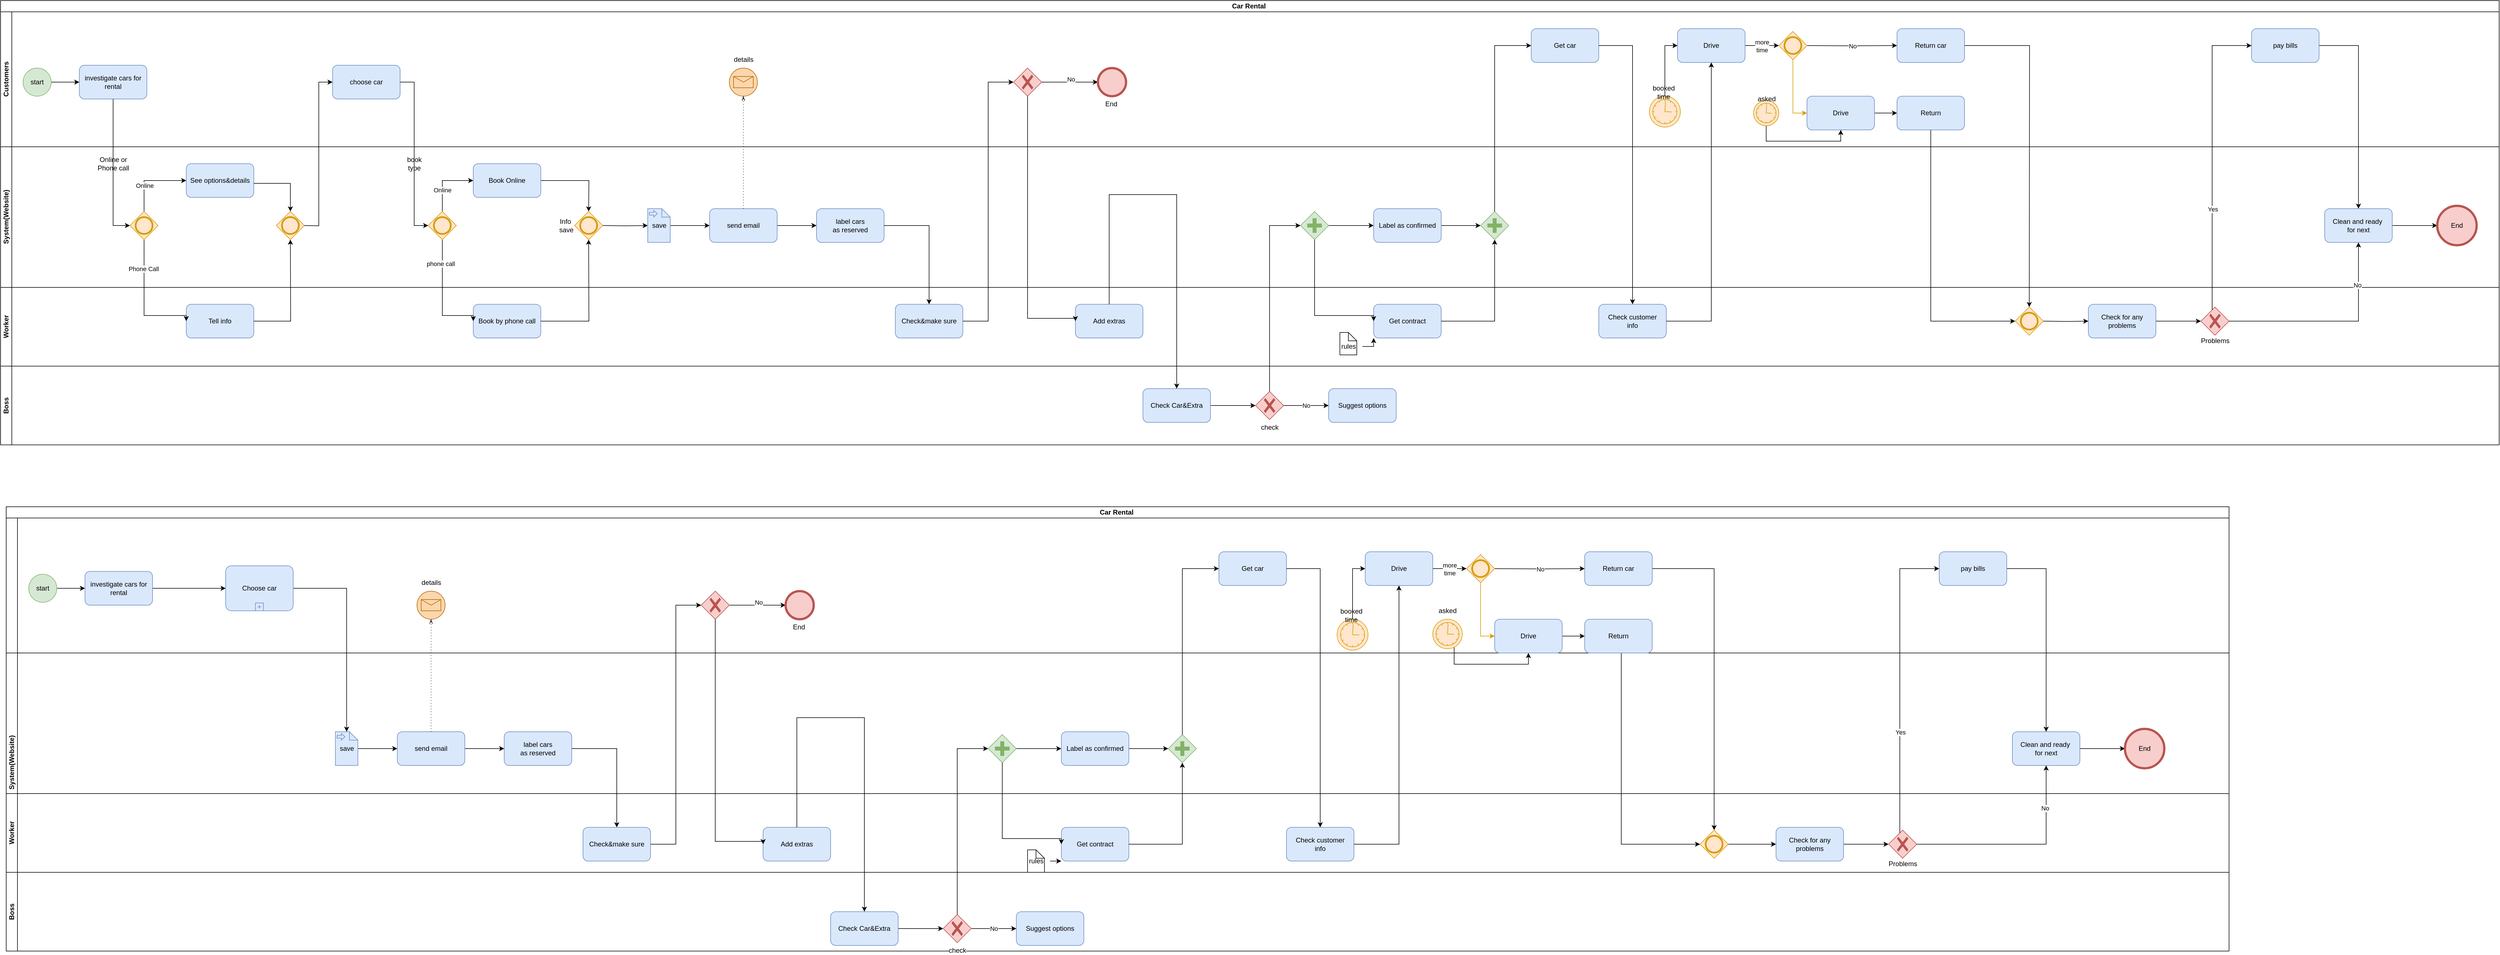 <mxfile version="21.6.8" type="github">
  <diagram name="Page-1" id="OnqnSqY7xOj6m-aZuyHL">
    <mxGraphModel dx="4776" dy="2568" grid="1" gridSize="10" guides="1" tooltips="1" connect="1" arrows="1" fold="1" page="1" pageScale="1" pageWidth="850" pageHeight="1100" math="0" shadow="0">
      <root>
        <mxCell id="0" />
        <mxCell id="1" parent="0" />
        <mxCell id="MtZt3-7Mz1V-gd0umY25-5" value="Car Rental&amp;nbsp;" style="swimlane;html=1;childLayout=stackLayout;resizeParent=1;resizeParentMax=0;horizontal=1;startSize=20;horizontalStack=0;whiteSpace=wrap;" parent="1" vertex="1">
          <mxGeometry x="80" y="120" width="4440" height="260" as="geometry" />
        </mxCell>
        <mxCell id="MtZt3-7Mz1V-gd0umY25-6" value="Customers&lt;br&gt;" style="swimlane;html=1;startSize=20;horizontal=0;" parent="MtZt3-7Mz1V-gd0umY25-5" vertex="1">
          <mxGeometry y="20" width="4440" height="240" as="geometry" />
        </mxCell>
        <mxCell id="MtZt3-7Mz1V-gd0umY25-19" style="edgeStyle=orthogonalEdgeStyle;rounded=0;orthogonalLoop=1;jettySize=auto;html=1;entryX=0;entryY=0.5;entryDx=0;entryDy=0;" parent="MtZt3-7Mz1V-gd0umY25-6" source="MtZt3-7Mz1V-gd0umY25-13" target="MtZt3-7Mz1V-gd0umY25-18" edge="1">
          <mxGeometry relative="1" as="geometry" />
        </mxCell>
        <mxCell id="MtZt3-7Mz1V-gd0umY25-13" value="start&lt;br&gt;" style="ellipse;whiteSpace=wrap;html=1;aspect=fixed;fillColor=#d5e8d4;strokeColor=#82b366;" parent="MtZt3-7Mz1V-gd0umY25-6" vertex="1">
          <mxGeometry x="40" y="100" width="50" height="50" as="geometry" />
        </mxCell>
        <mxCell id="ERdQaZ0Eztlf70EHC_JB-2" style="edgeStyle=orthogonalEdgeStyle;rounded=0;orthogonalLoop=1;jettySize=auto;html=1;entryX=0;entryY=0.5;entryDx=0;entryDy=0;entryPerimeter=0;" edge="1" parent="MtZt3-7Mz1V-gd0umY25-6" source="MtZt3-7Mz1V-gd0umY25-18" target="ERdQaZ0Eztlf70EHC_JB-1">
          <mxGeometry relative="1" as="geometry" />
        </mxCell>
        <mxCell id="MtZt3-7Mz1V-gd0umY25-18" value="investigate cars for rental" style="rounded=1;whiteSpace=wrap;html=1;fillColor=#dae8fc;strokeColor=#6c8ebf;" parent="MtZt3-7Mz1V-gd0umY25-6" vertex="1">
          <mxGeometry x="140" y="95" width="120" height="60" as="geometry" />
        </mxCell>
        <mxCell id="MtZt3-7Mz1V-gd0umY25-75" value="" style="points=[[0.145,0.145,0],[0.5,0,0],[0.855,0.145,0],[1,0.5,0],[0.855,0.855,0],[0.5,1,0],[0.145,0.855,0],[0,0.5,0]];shape=mxgraph.bpmn.event;html=1;verticalLabelPosition=bottom;labelBackgroundColor=#ffffff;verticalAlign=top;align=center;perimeter=ellipsePerimeter;outlineConnect=0;aspect=fixed;outline=standard;symbol=message;fillColor=#fad7ac;strokeColor=#b46504;" parent="MtZt3-7Mz1V-gd0umY25-6" vertex="1">
          <mxGeometry x="1295" y="100" width="50" height="50" as="geometry" />
        </mxCell>
        <mxCell id="MtZt3-7Mz1V-gd0umY25-78" value="details" style="text;html=1;align=center;verticalAlign=middle;resizable=0;points=[];autosize=1;strokeColor=none;fillColor=none;" parent="MtZt3-7Mz1V-gd0umY25-6" vertex="1">
          <mxGeometry x="1290" y="70" width="60" height="30" as="geometry" />
        </mxCell>
        <mxCell id="MtZt3-7Mz1V-gd0umY25-54" value="choose car" style="rounded=1;whiteSpace=wrap;html=1;fillColor=#dae8fc;strokeColor=#6c8ebf;" parent="MtZt3-7Mz1V-gd0umY25-6" vertex="1">
          <mxGeometry x="590" y="95" width="120" height="60" as="geometry" />
        </mxCell>
        <mxCell id="MtZt3-7Mz1V-gd0umY25-93" style="edgeStyle=orthogonalEdgeStyle;rounded=0;orthogonalLoop=1;jettySize=auto;html=1;entryX=0;entryY=0.5;entryDx=0;entryDy=0;entryPerimeter=0;" parent="MtZt3-7Mz1V-gd0umY25-6" source="MtZt3-7Mz1V-gd0umY25-85" target="MtZt3-7Mz1V-gd0umY25-92" edge="1">
          <mxGeometry relative="1" as="geometry" />
        </mxCell>
        <mxCell id="MtZt3-7Mz1V-gd0umY25-94" value="No" style="edgeLabel;html=1;align=center;verticalAlign=middle;resizable=0;points=[];" parent="MtZt3-7Mz1V-gd0umY25-93" vertex="1" connectable="0">
          <mxGeometry x="0.032" y="5" relative="1" as="geometry">
            <mxPoint as="offset" />
          </mxGeometry>
        </mxCell>
        <mxCell id="MtZt3-7Mz1V-gd0umY25-85" value="" style="points=[[0.25,0.25,0],[0.5,0,0],[0.75,0.25,0],[1,0.5,0],[0.75,0.75,0],[0.5,1,0],[0.25,0.75,0],[0,0.5,0]];shape=mxgraph.bpmn.gateway2;html=1;verticalLabelPosition=bottom;labelBackgroundColor=#ffffff;verticalAlign=top;align=center;perimeter=rhombusPerimeter;outlineConnect=0;outline=none;symbol=none;gwType=exclusive;fillColor=#f8cecc;strokeColor=#b85450;" parent="MtZt3-7Mz1V-gd0umY25-6" vertex="1">
          <mxGeometry x="1800" y="100" width="50" height="50" as="geometry" />
        </mxCell>
        <mxCell id="MtZt3-7Mz1V-gd0umY25-92" value="End&amp;nbsp;" style="points=[[0.145,0.145,0],[0.5,0,0],[0.855,0.145,0],[1,0.5,0],[0.855,0.855,0],[0.5,1,0],[0.145,0.855,0],[0,0.5,0]];shape=mxgraph.bpmn.event;html=1;verticalLabelPosition=bottom;labelBackgroundColor=#ffffff;verticalAlign=top;align=center;perimeter=ellipsePerimeter;outlineConnect=0;aspect=fixed;outline=standard;symbol=general;fillColor=#f8cecc;strokeColor=#b85450;strokeWidth=4;" parent="MtZt3-7Mz1V-gd0umY25-6" vertex="1">
          <mxGeometry x="1950" y="100" width="50" height="50" as="geometry" />
        </mxCell>
        <mxCell id="MtZt3-7Mz1V-gd0umY25-120" value="Get car" style="rounded=1;whiteSpace=wrap;html=1;fillColor=#dae8fc;strokeColor=#6c8ebf;" parent="MtZt3-7Mz1V-gd0umY25-6" vertex="1">
          <mxGeometry x="2720" y="30" width="120" height="60" as="geometry" />
        </mxCell>
        <mxCell id="MtZt3-7Mz1V-gd0umY25-180" style="edgeStyle=orthogonalEdgeStyle;rounded=0;orthogonalLoop=1;jettySize=auto;html=1;entryX=0;entryY=0.5;entryDx=0;entryDy=0;" parent="MtZt3-7Mz1V-gd0umY25-6" source="MtZt3-7Mz1V-gd0umY25-124" target="MtZt3-7Mz1V-gd0umY25-179" edge="1">
          <mxGeometry relative="1" as="geometry" />
        </mxCell>
        <mxCell id="MtZt3-7Mz1V-gd0umY25-124" value="" style="points=[[0.145,0.145,0],[0.5,0,0],[0.855,0.145,0],[1,0.5,0],[0.855,0.855,0],[0.5,1,0],[0.145,0.855,0],[0,0.5,0]];shape=mxgraph.bpmn.event;html=1;verticalLabelPosition=bottom;labelBackgroundColor=#ffffff;verticalAlign=top;align=center;perimeter=ellipsePerimeter;outlineConnect=0;aspect=fixed;outline=standard;symbol=timer;fillColor=#ffe6cc;strokeColor=#d79b00;" parent="MtZt3-7Mz1V-gd0umY25-6" vertex="1">
          <mxGeometry x="2930" y="150" width="55" height="55" as="geometry" />
        </mxCell>
        <mxCell id="MtZt3-7Mz1V-gd0umY25-135" value="No" style="edgeStyle=orthogonalEdgeStyle;rounded=0;orthogonalLoop=1;jettySize=auto;html=1;entryX=0;entryY=0.5;entryDx=0;entryDy=0;" parent="MtZt3-7Mz1V-gd0umY25-6" target="MtZt3-7Mz1V-gd0umY25-133" edge="1">
          <mxGeometry relative="1" as="geometry">
            <mxPoint x="3210" y="60.0" as="sourcePoint" />
          </mxGeometry>
        </mxCell>
        <mxCell id="MtZt3-7Mz1V-gd0umY25-133" value="Return car" style="rounded=1;whiteSpace=wrap;html=1;fillColor=#dae8fc;strokeColor=#6c8ebf;" parent="MtZt3-7Mz1V-gd0umY25-6" vertex="1">
          <mxGeometry x="3370" y="30" width="120" height="60" as="geometry" />
        </mxCell>
        <mxCell id="MtZt3-7Mz1V-gd0umY25-7" value="System(Website)&lt;br&gt;" style="swimlane;html=1;startSize=20;horizontal=0;" parent="MtZt3-7Mz1V-gd0umY25-6" vertex="1">
          <mxGeometry y="240" width="4440" height="250" as="geometry" />
        </mxCell>
        <mxCell id="MtZt3-7Mz1V-gd0umY25-22" value="See options&amp;amp;details" style="rounded=1;whiteSpace=wrap;html=1;fillColor=#dae8fc;strokeColor=#6c8ebf;" parent="MtZt3-7Mz1V-gd0umY25-7" vertex="1">
          <mxGeometry x="330" y="30" width="120" height="60" as="geometry" />
        </mxCell>
        <mxCell id="MtZt3-7Mz1V-gd0umY25-31" value="Online or &lt;br&gt;Phone call" style="text;html=1;align=center;verticalAlign=middle;resizable=0;points=[];autosize=1;strokeColor=none;fillColor=none;" parent="MtZt3-7Mz1V-gd0umY25-7" vertex="1">
          <mxGeometry x="160" y="10" width="80" height="40" as="geometry" />
        </mxCell>
        <mxCell id="MtZt3-7Mz1V-gd0umY25-26" style="edgeStyle=orthogonalEdgeStyle;rounded=0;orthogonalLoop=1;jettySize=auto;html=1;entryX=0;entryY=0.5;entryDx=0;entryDy=0;" parent="MtZt3-7Mz1V-gd0umY25-7" target="MtZt3-7Mz1V-gd0umY25-22" edge="1">
          <mxGeometry relative="1" as="geometry">
            <Array as="points">
              <mxPoint x="255" y="60" />
            </Array>
            <mxPoint x="255" y="115" as="sourcePoint" />
          </mxGeometry>
        </mxCell>
        <mxCell id="MtZt3-7Mz1V-gd0umY25-29" value="Online" style="edgeLabel;html=1;align=center;verticalAlign=middle;resizable=0;points=[];" parent="MtZt3-7Mz1V-gd0umY25-26" vertex="1" connectable="0">
          <mxGeometry x="-0.284" y="-1" relative="1" as="geometry">
            <mxPoint as="offset" />
          </mxGeometry>
        </mxCell>
        <mxCell id="MtZt3-7Mz1V-gd0umY25-49" style="edgeStyle=orthogonalEdgeStyle;rounded=0;orthogonalLoop=1;jettySize=auto;html=1;" parent="MtZt3-7Mz1V-gd0umY25-7" source="MtZt3-7Mz1V-gd0umY25-22" edge="1">
          <mxGeometry relative="1" as="geometry">
            <Array as="points">
              <mxPoint x="515" y="65" />
            </Array>
            <mxPoint x="515" y="115" as="targetPoint" />
          </mxGeometry>
        </mxCell>
        <mxCell id="MtZt3-7Mz1V-gd0umY25-60" style="edgeStyle=orthogonalEdgeStyle;rounded=0;orthogonalLoop=1;jettySize=auto;html=1;entryX=0;entryY=0.5;entryDx=0;entryDy=0;" parent="MtZt3-7Mz1V-gd0umY25-7" target="MtZt3-7Mz1V-gd0umY25-58" edge="1">
          <mxGeometry relative="1" as="geometry">
            <Array as="points">
              <mxPoint x="785" y="60" />
            </Array>
            <mxPoint x="785" y="115" as="sourcePoint" />
          </mxGeometry>
        </mxCell>
        <mxCell id="MtZt3-7Mz1V-gd0umY25-63" value="Online" style="edgeLabel;html=1;align=center;verticalAlign=middle;resizable=0;points=[];" parent="MtZt3-7Mz1V-gd0umY25-60" vertex="1" connectable="0">
          <mxGeometry x="-0.307" relative="1" as="geometry">
            <mxPoint as="offset" />
          </mxGeometry>
        </mxCell>
        <mxCell id="MtZt3-7Mz1V-gd0umY25-66" style="edgeStyle=orthogonalEdgeStyle;rounded=0;orthogonalLoop=1;jettySize=auto;html=1;entryX=0.5;entryY=0;entryDx=0;entryDy=0;entryPerimeter=0;" parent="MtZt3-7Mz1V-gd0umY25-7" source="MtZt3-7Mz1V-gd0umY25-58" edge="1">
          <mxGeometry relative="1" as="geometry">
            <mxPoint x="1045" y="115" as="targetPoint" />
          </mxGeometry>
        </mxCell>
        <mxCell id="MtZt3-7Mz1V-gd0umY25-58" value="Book Online" style="rounded=1;whiteSpace=wrap;html=1;fillColor=#dae8fc;strokeColor=#6c8ebf;" parent="MtZt3-7Mz1V-gd0umY25-7" vertex="1">
          <mxGeometry x="840" y="30" width="120" height="60" as="geometry" />
        </mxCell>
        <mxCell id="MtZt3-7Mz1V-gd0umY25-62" value="book &lt;br&gt;type" style="text;html=1;align=center;verticalAlign=middle;resizable=0;points=[];autosize=1;strokeColor=none;fillColor=none;" parent="MtZt3-7Mz1V-gd0umY25-7" vertex="1">
          <mxGeometry x="710" y="10" width="50" height="40" as="geometry" />
        </mxCell>
        <mxCell id="MtZt3-7Mz1V-gd0umY25-70" style="edgeStyle=orthogonalEdgeStyle;rounded=0;orthogonalLoop=1;jettySize=auto;html=1;exitX=1;exitY=0.5;exitDx=0;exitDy=0;exitPerimeter=0;entryX=0;entryY=0.5;entryDx=0;entryDy=0;entryPerimeter=0;" parent="MtZt3-7Mz1V-gd0umY25-7" target="MtZt3-7Mz1V-gd0umY25-69" edge="1">
          <mxGeometry relative="1" as="geometry">
            <mxPoint x="1070" y="140" as="sourcePoint" />
          </mxGeometry>
        </mxCell>
        <mxCell id="MtZt3-7Mz1V-gd0umY25-68" value="Info&amp;nbsp;&lt;br&gt;save" style="text;html=1;align=center;verticalAlign=middle;resizable=0;points=[];autosize=1;strokeColor=none;fillColor=none;" parent="MtZt3-7Mz1V-gd0umY25-7" vertex="1">
          <mxGeometry x="980" y="120" width="50" height="40" as="geometry" />
        </mxCell>
        <mxCell id="MtZt3-7Mz1V-gd0umY25-159" style="edgeStyle=orthogonalEdgeStyle;rounded=0;orthogonalLoop=1;jettySize=auto;html=1;entryX=0;entryY=0.5;entryDx=0;entryDy=0;" parent="MtZt3-7Mz1V-gd0umY25-7" source="MtZt3-7Mz1V-gd0umY25-69" target="MtZt3-7Mz1V-gd0umY25-73" edge="1">
          <mxGeometry relative="1" as="geometry" />
        </mxCell>
        <mxCell id="MtZt3-7Mz1V-gd0umY25-69" value="" style="shape=mxgraph.bpmn.data;labelPosition=center;verticalLabelPosition=bottom;align=center;verticalAlign=top;size=15;html=1;bpmnTransferType=input;fillColor=#dae8fc;strokeColor=#6c8ebf;" parent="MtZt3-7Mz1V-gd0umY25-7" vertex="1">
          <mxGeometry x="1150" y="110" width="40" height="60" as="geometry" />
        </mxCell>
        <mxCell id="MtZt3-7Mz1V-gd0umY25-71" value="save" style="text;html=1;align=center;verticalAlign=middle;resizable=0;points=[];autosize=1;strokeColor=none;fillColor=none;" parent="MtZt3-7Mz1V-gd0umY25-7" vertex="1">
          <mxGeometry x="1145" y="125" width="50" height="30" as="geometry" />
        </mxCell>
        <mxCell id="MtZt3-7Mz1V-gd0umY25-80" style="edgeStyle=orthogonalEdgeStyle;rounded=0;orthogonalLoop=1;jettySize=auto;html=1;" parent="MtZt3-7Mz1V-gd0umY25-7" source="MtZt3-7Mz1V-gd0umY25-73" target="MtZt3-7Mz1V-gd0umY25-79" edge="1">
          <mxGeometry relative="1" as="geometry" />
        </mxCell>
        <mxCell id="MtZt3-7Mz1V-gd0umY25-73" value="send email" style="rounded=1;whiteSpace=wrap;html=1;fillColor=#dae8fc;strokeColor=#6c8ebf;" parent="MtZt3-7Mz1V-gd0umY25-7" vertex="1">
          <mxGeometry x="1260" y="110" width="120" height="60" as="geometry" />
        </mxCell>
        <mxCell id="MtZt3-7Mz1V-gd0umY25-79" value="label cars &lt;br&gt;as reserved" style="rounded=1;whiteSpace=wrap;html=1;fillColor=#dae8fc;strokeColor=#6c8ebf;" parent="MtZt3-7Mz1V-gd0umY25-7" vertex="1">
          <mxGeometry x="1450" y="110" width="120" height="60" as="geometry" />
        </mxCell>
        <mxCell id="MtZt3-7Mz1V-gd0umY25-112" style="edgeStyle=orthogonalEdgeStyle;rounded=0;orthogonalLoop=1;jettySize=auto;html=1;entryX=0;entryY=0.5;entryDx=0;entryDy=0;" parent="MtZt3-7Mz1V-gd0umY25-7" source="MtZt3-7Mz1V-gd0umY25-106" target="MtZt3-7Mz1V-gd0umY25-110" edge="1">
          <mxGeometry relative="1" as="geometry" />
        </mxCell>
        <mxCell id="MtZt3-7Mz1V-gd0umY25-106" value="" style="points=[[0.25,0.25,0],[0.5,0,0],[0.75,0.25,0],[1,0.5,0],[0.75,0.75,0],[0.5,1,0],[0.25,0.75,0],[0,0.5,0]];shape=mxgraph.bpmn.gateway2;html=1;verticalLabelPosition=bottom;labelBackgroundColor=#ffffff;verticalAlign=top;align=center;perimeter=rhombusPerimeter;outlineConnect=0;outline=none;symbol=none;gwType=parallel;fillColor=#d5e8d4;strokeColor=#82b366;" parent="MtZt3-7Mz1V-gd0umY25-7" vertex="1">
          <mxGeometry x="2310" y="115" width="50" height="50" as="geometry" />
        </mxCell>
        <mxCell id="MtZt3-7Mz1V-gd0umY25-118" style="edgeStyle=orthogonalEdgeStyle;rounded=0;orthogonalLoop=1;jettySize=auto;html=1;entryX=0;entryY=0.5;entryDx=0;entryDy=0;entryPerimeter=0;" parent="MtZt3-7Mz1V-gd0umY25-7" source="MtZt3-7Mz1V-gd0umY25-110" target="MtZt3-7Mz1V-gd0umY25-117" edge="1">
          <mxGeometry relative="1" as="geometry" />
        </mxCell>
        <mxCell id="MtZt3-7Mz1V-gd0umY25-110" value="Label as confirmed" style="rounded=1;whiteSpace=wrap;html=1;fillColor=#dae8fc;strokeColor=#6c8ebf;" parent="MtZt3-7Mz1V-gd0umY25-7" vertex="1">
          <mxGeometry x="2440" y="110" width="120" height="60" as="geometry" />
        </mxCell>
        <mxCell id="MtZt3-7Mz1V-gd0umY25-117" value="" style="points=[[0.25,0.25,0],[0.5,0,0],[0.75,0.25,0],[1,0.5,0],[0.75,0.75,0],[0.5,1,0],[0.25,0.75,0],[0,0.5,0]];shape=mxgraph.bpmn.gateway2;html=1;verticalLabelPosition=bottom;labelBackgroundColor=#ffffff;verticalAlign=top;align=center;perimeter=rhombusPerimeter;outlineConnect=0;outline=none;symbol=none;gwType=parallel;fillColor=#d5e8d4;strokeColor=#82b366;" parent="MtZt3-7Mz1V-gd0umY25-7" vertex="1">
          <mxGeometry x="2630" y="115" width="50" height="50" as="geometry" />
        </mxCell>
        <mxCell id="MtZt3-7Mz1V-gd0umY25-8" value="Worker" style="swimlane;html=1;startSize=20;horizontal=0;" parent="MtZt3-7Mz1V-gd0umY25-7" vertex="1">
          <mxGeometry y="250" width="4440" height="140" as="geometry" />
        </mxCell>
        <mxCell id="MtZt3-7Mz1V-gd0umY25-21" value="Tell info" style="rounded=1;whiteSpace=wrap;html=1;fillColor=#dae8fc;strokeColor=#6c8ebf;" parent="MtZt3-7Mz1V-gd0umY25-8" vertex="1">
          <mxGeometry x="330" y="30" width="120" height="60" as="geometry" />
        </mxCell>
        <mxCell id="MtZt3-7Mz1V-gd0umY25-59" value="Book by phone call" style="rounded=1;whiteSpace=wrap;html=1;fillColor=#dae8fc;strokeColor=#6c8ebf;" parent="MtZt3-7Mz1V-gd0umY25-8" vertex="1">
          <mxGeometry x="840" y="30" width="120" height="60" as="geometry" />
        </mxCell>
        <mxCell id="MtZt3-7Mz1V-gd0umY25-81" value="Check&amp;amp;make sure" style="rounded=1;whiteSpace=wrap;html=1;fillColor=#dae8fc;strokeColor=#6c8ebf;" parent="MtZt3-7Mz1V-gd0umY25-8" vertex="1">
          <mxGeometry x="1590" y="30" width="120" height="60" as="geometry" />
        </mxCell>
        <mxCell id="MtZt3-7Mz1V-gd0umY25-96" value="Add extras" style="rounded=1;whiteSpace=wrap;html=1;fillColor=#dae8fc;strokeColor=#6c8ebf;" parent="MtZt3-7Mz1V-gd0umY25-8" vertex="1">
          <mxGeometry x="1910" y="30" width="120" height="60" as="geometry" />
        </mxCell>
        <mxCell id="MtZt3-7Mz1V-gd0umY25-111" value="Get contract" style="rounded=1;whiteSpace=wrap;html=1;fillColor=#dae8fc;strokeColor=#6c8ebf;" parent="MtZt3-7Mz1V-gd0umY25-8" vertex="1">
          <mxGeometry x="2440" y="30" width="120" height="60" as="geometry" />
        </mxCell>
        <mxCell id="MtZt3-7Mz1V-gd0umY25-114" value="" style="shape=mxgraph.bpmn.data;labelPosition=center;verticalLabelPosition=bottom;align=center;verticalAlign=top;size=15;html=1;" parent="MtZt3-7Mz1V-gd0umY25-8" vertex="1">
          <mxGeometry x="2380" y="80" width="30" height="40" as="geometry" />
        </mxCell>
        <mxCell id="MtZt3-7Mz1V-gd0umY25-166" style="edgeStyle=orthogonalEdgeStyle;rounded=0;orthogonalLoop=1;jettySize=auto;html=1;entryX=0;entryY=1;entryDx=0;entryDy=0;" parent="MtZt3-7Mz1V-gd0umY25-8" source="MtZt3-7Mz1V-gd0umY25-115" target="MtZt3-7Mz1V-gd0umY25-111" edge="1">
          <mxGeometry relative="1" as="geometry" />
        </mxCell>
        <mxCell id="MtZt3-7Mz1V-gd0umY25-115" value="rules" style="text;html=1;align=center;verticalAlign=middle;resizable=0;points=[];autosize=1;strokeColor=none;fillColor=none;" parent="MtZt3-7Mz1V-gd0umY25-8" vertex="1">
          <mxGeometry x="2370" y="90" width="50" height="30" as="geometry" />
        </mxCell>
        <mxCell id="MtZt3-7Mz1V-gd0umY25-122" value="Check customer &lt;br&gt;info" style="rounded=1;whiteSpace=wrap;html=1;fillColor=#dae8fc;strokeColor=#6c8ebf;" parent="MtZt3-7Mz1V-gd0umY25-8" vertex="1">
          <mxGeometry x="2840" y="30" width="120" height="60" as="geometry" />
        </mxCell>
        <mxCell id="MtZt3-7Mz1V-gd0umY25-188" style="edgeStyle=orthogonalEdgeStyle;rounded=0;orthogonalLoop=1;jettySize=auto;html=1;entryX=0;entryY=0.5;entryDx=0;entryDy=0;" parent="MtZt3-7Mz1V-gd0umY25-8" target="MtZt3-7Mz1V-gd0umY25-185" edge="1">
          <mxGeometry relative="1" as="geometry">
            <mxPoint x="3630" y="60" as="sourcePoint" />
          </mxGeometry>
        </mxCell>
        <mxCell id="MtZt3-7Mz1V-gd0umY25-190" style="edgeStyle=orthogonalEdgeStyle;rounded=0;orthogonalLoop=1;jettySize=auto;html=1;entryX=0;entryY=0.5;entryDx=0;entryDy=0;entryPerimeter=0;" parent="MtZt3-7Mz1V-gd0umY25-8" source="MtZt3-7Mz1V-gd0umY25-185" target="MtZt3-7Mz1V-gd0umY25-189" edge="1">
          <mxGeometry relative="1" as="geometry" />
        </mxCell>
        <mxCell id="MtZt3-7Mz1V-gd0umY25-185" value="Check for any problems" style="rounded=1;whiteSpace=wrap;html=1;fillColor=#dae8fc;strokeColor=#6c8ebf;" parent="MtZt3-7Mz1V-gd0umY25-8" vertex="1">
          <mxGeometry x="3710" y="30" width="120" height="60" as="geometry" />
        </mxCell>
        <mxCell id="MtZt3-7Mz1V-gd0umY25-189" value="" style="points=[[0.25,0.25,0],[0.5,0,0],[0.75,0.25,0],[1,0.5,0],[0.75,0.75,0],[0.5,1,0],[0.25,0.75,0],[0,0.5,0]];shape=mxgraph.bpmn.gateway2;html=1;verticalLabelPosition=bottom;labelBackgroundColor=#ffffff;verticalAlign=top;align=center;perimeter=rhombusPerimeter;outlineConnect=0;outline=none;symbol=none;gwType=exclusive;fillColor=#f8cecc;strokeColor=#b85450;" parent="MtZt3-7Mz1V-gd0umY25-8" vertex="1">
          <mxGeometry x="3910" y="35" width="50" height="50" as="geometry" />
        </mxCell>
        <mxCell id="MtZt3-7Mz1V-gd0umY25-191" value="Problems" style="text;html=1;align=center;verticalAlign=middle;resizable=0;points=[];autosize=1;strokeColor=none;fillColor=none;" parent="MtZt3-7Mz1V-gd0umY25-8" vertex="1">
          <mxGeometry x="3900" y="80" width="70" height="30" as="geometry" />
        </mxCell>
        <mxCell id="ERdQaZ0Eztlf70EHC_JB-9" value="" style="points=[[0.25,0.25,0],[0.5,0,0],[0.75,0.25,0],[1,0.5,0],[0.75,0.75,0],[0.5,1,0],[0.25,0.75,0],[0,0.5,0]];shape=mxgraph.bpmn.gateway2;html=1;verticalLabelPosition=bottom;labelBackgroundColor=#ffffff;verticalAlign=top;align=center;perimeter=rhombusPerimeter;outlineConnect=0;outline=end;symbol=general;fillColor=#ffe6cc;strokeColor=#d79b00;" vertex="1" parent="MtZt3-7Mz1V-gd0umY25-8">
          <mxGeometry x="3580" y="35" width="50" height="50" as="geometry" />
        </mxCell>
        <mxCell id="MtZt3-7Mz1V-gd0umY25-50" style="edgeStyle=orthogonalEdgeStyle;rounded=0;orthogonalLoop=1;jettySize=auto;html=1;entryX=0.5;entryY=1;entryDx=0;entryDy=0;entryPerimeter=0;" parent="MtZt3-7Mz1V-gd0umY25-7" source="MtZt3-7Mz1V-gd0umY25-21" edge="1">
          <mxGeometry relative="1" as="geometry">
            <mxPoint x="515" y="165" as="targetPoint" />
          </mxGeometry>
        </mxCell>
        <mxCell id="MtZt3-7Mz1V-gd0umY25-162" style="edgeStyle=orthogonalEdgeStyle;rounded=0;orthogonalLoop=1;jettySize=auto;html=1;entryX=0;entryY=0.5;entryDx=0;entryDy=0;" parent="MtZt3-7Mz1V-gd0umY25-7" target="MtZt3-7Mz1V-gd0umY25-21" edge="1">
          <mxGeometry relative="1" as="geometry">
            <Array as="points">
              <mxPoint x="255" y="300" />
            </Array>
            <mxPoint x="255" y="165" as="sourcePoint" />
          </mxGeometry>
        </mxCell>
        <mxCell id="MtZt3-7Mz1V-gd0umY25-163" value="Phone Call" style="edgeLabel;html=1;align=center;verticalAlign=middle;resizable=0;points=[];" parent="MtZt3-7Mz1V-gd0umY25-162" vertex="1" connectable="0">
          <mxGeometry x="-0.527" y="-1" relative="1" as="geometry">
            <mxPoint as="offset" />
          </mxGeometry>
        </mxCell>
        <mxCell id="MtZt3-7Mz1V-gd0umY25-67" style="edgeStyle=orthogonalEdgeStyle;rounded=0;orthogonalLoop=1;jettySize=auto;html=1;entryX=0.5;entryY=1;entryDx=0;entryDy=0;entryPerimeter=0;" parent="MtZt3-7Mz1V-gd0umY25-7" source="MtZt3-7Mz1V-gd0umY25-59" edge="1">
          <mxGeometry relative="1" as="geometry">
            <mxPoint x="1045" y="165" as="targetPoint" />
          </mxGeometry>
        </mxCell>
        <mxCell id="MtZt3-7Mz1V-gd0umY25-160" style="edgeStyle=orthogonalEdgeStyle;rounded=0;orthogonalLoop=1;jettySize=auto;html=1;entryX=0;entryY=0.5;entryDx=0;entryDy=0;" parent="MtZt3-7Mz1V-gd0umY25-7" target="MtZt3-7Mz1V-gd0umY25-59" edge="1">
          <mxGeometry relative="1" as="geometry">
            <Array as="points">
              <mxPoint x="785" y="300" />
            </Array>
            <mxPoint x="785" y="165" as="sourcePoint" />
          </mxGeometry>
        </mxCell>
        <mxCell id="MtZt3-7Mz1V-gd0umY25-161" value="phone call" style="edgeLabel;html=1;align=center;verticalAlign=middle;resizable=0;points=[];" parent="MtZt3-7Mz1V-gd0umY25-160" vertex="1" connectable="0">
          <mxGeometry x="-0.575" y="-3" relative="1" as="geometry">
            <mxPoint as="offset" />
          </mxGeometry>
        </mxCell>
        <mxCell id="MtZt3-7Mz1V-gd0umY25-82" style="edgeStyle=orthogonalEdgeStyle;rounded=0;orthogonalLoop=1;jettySize=auto;html=1;entryX=0.5;entryY=0;entryDx=0;entryDy=0;" parent="MtZt3-7Mz1V-gd0umY25-7" source="MtZt3-7Mz1V-gd0umY25-79" target="MtZt3-7Mz1V-gd0umY25-81" edge="1">
          <mxGeometry relative="1" as="geometry" />
        </mxCell>
        <mxCell id="MtZt3-7Mz1V-gd0umY25-119" style="edgeStyle=orthogonalEdgeStyle;rounded=0;orthogonalLoop=1;jettySize=auto;html=1;entryX=0.5;entryY=1;entryDx=0;entryDy=0;entryPerimeter=0;" parent="MtZt3-7Mz1V-gd0umY25-7" source="MtZt3-7Mz1V-gd0umY25-111" target="MtZt3-7Mz1V-gd0umY25-117" edge="1">
          <mxGeometry relative="1" as="geometry" />
        </mxCell>
        <mxCell id="MtZt3-7Mz1V-gd0umY25-164" style="edgeStyle=orthogonalEdgeStyle;rounded=0;orthogonalLoop=1;jettySize=auto;html=1;entryX=0;entryY=0.5;entryDx=0;entryDy=0;" parent="MtZt3-7Mz1V-gd0umY25-7" source="MtZt3-7Mz1V-gd0umY25-106" target="MtZt3-7Mz1V-gd0umY25-111" edge="1">
          <mxGeometry relative="1" as="geometry">
            <Array as="points">
              <mxPoint x="2335" y="300" />
            </Array>
          </mxGeometry>
        </mxCell>
        <mxCell id="MtZt3-7Mz1V-gd0umY25-200" style="edgeStyle=orthogonalEdgeStyle;rounded=0;orthogonalLoop=1;jettySize=auto;html=1;entryX=0;entryY=0.5;entryDx=0;entryDy=0;" parent="MtZt3-7Mz1V-gd0umY25-7" source="MtZt3-7Mz1V-gd0umY25-195" target="MtZt3-7Mz1V-gd0umY25-199" edge="1">
          <mxGeometry relative="1" as="geometry" />
        </mxCell>
        <mxCell id="MtZt3-7Mz1V-gd0umY25-195" value="Clean and ready&amp;nbsp;&lt;br&gt;for next" style="rounded=1;whiteSpace=wrap;html=1;fillColor=#dae8fc;strokeColor=#6c8ebf;" parent="MtZt3-7Mz1V-gd0umY25-7" vertex="1">
          <mxGeometry x="4130" y="110" width="120" height="60" as="geometry" />
        </mxCell>
        <mxCell id="MtZt3-7Mz1V-gd0umY25-196" style="edgeStyle=orthogonalEdgeStyle;rounded=0;orthogonalLoop=1;jettySize=auto;html=1;entryX=0.5;entryY=1;entryDx=0;entryDy=0;" parent="MtZt3-7Mz1V-gd0umY25-7" source="MtZt3-7Mz1V-gd0umY25-189" target="MtZt3-7Mz1V-gd0umY25-195" edge="1">
          <mxGeometry relative="1" as="geometry" />
        </mxCell>
        <mxCell id="MtZt3-7Mz1V-gd0umY25-197" value="No&lt;br&gt;" style="edgeLabel;html=1;align=center;verticalAlign=middle;resizable=0;points=[];" parent="MtZt3-7Mz1V-gd0umY25-196" vertex="1" connectable="0">
          <mxGeometry x="0.595" y="2" relative="1" as="geometry">
            <mxPoint y="1" as="offset" />
          </mxGeometry>
        </mxCell>
        <mxCell id="MtZt3-7Mz1V-gd0umY25-199" value="End" style="ellipse;whiteSpace=wrap;html=1;aspect=fixed;fillColor=#f8cecc;strokeColor=#b85450;strokeWidth=4;" parent="MtZt3-7Mz1V-gd0umY25-7" vertex="1">
          <mxGeometry x="4330" y="105" width="70" height="70" as="geometry" />
        </mxCell>
        <mxCell id="ERdQaZ0Eztlf70EHC_JB-1" value="" style="points=[[0.25,0.25,0],[0.5,0,0],[0.75,0.25,0],[1,0.5,0],[0.75,0.75,0],[0.5,1,0],[0.25,0.75,0],[0,0.5,0]];shape=mxgraph.bpmn.gateway2;html=1;verticalLabelPosition=bottom;labelBackgroundColor=#ffffff;verticalAlign=top;align=center;perimeter=rhombusPerimeter;outlineConnect=0;outline=end;symbol=general;fillColor=#ffe6cc;strokeColor=#d79b00;" vertex="1" parent="MtZt3-7Mz1V-gd0umY25-7">
          <mxGeometry x="230" y="115" width="50" height="50" as="geometry" />
        </mxCell>
        <mxCell id="ERdQaZ0Eztlf70EHC_JB-3" value="" style="points=[[0.25,0.25,0],[0.5,0,0],[0.75,0.25,0],[1,0.5,0],[0.75,0.75,0],[0.5,1,0],[0.25,0.75,0],[0,0.5,0]];shape=mxgraph.bpmn.gateway2;html=1;verticalLabelPosition=bottom;labelBackgroundColor=#ffffff;verticalAlign=top;align=center;perimeter=rhombusPerimeter;outlineConnect=0;outline=end;symbol=general;fillColor=#ffe6cc;strokeColor=#d79b00;" vertex="1" parent="MtZt3-7Mz1V-gd0umY25-7">
          <mxGeometry x="490" y="115" width="50" height="50" as="geometry" />
        </mxCell>
        <mxCell id="ERdQaZ0Eztlf70EHC_JB-4" value="" style="points=[[0.25,0.25,0],[0.5,0,0],[0.75,0.25,0],[1,0.5,0],[0.75,0.75,0],[0.5,1,0],[0.25,0.75,0],[0,0.5,0]];shape=mxgraph.bpmn.gateway2;html=1;verticalLabelPosition=bottom;labelBackgroundColor=#ffffff;verticalAlign=top;align=center;perimeter=rhombusPerimeter;outlineConnect=0;outline=end;symbol=general;fillColor=#ffe6cc;strokeColor=#d79b00;" vertex="1" parent="MtZt3-7Mz1V-gd0umY25-7">
          <mxGeometry x="760" y="115" width="50" height="50" as="geometry" />
        </mxCell>
        <mxCell id="ERdQaZ0Eztlf70EHC_JB-16" value="" style="points=[[0.25,0.25,0],[0.5,0,0],[0.75,0.25,0],[1,0.5,0],[0.75,0.75,0],[0.5,1,0],[0.25,0.75,0],[0,0.5,0]];shape=mxgraph.bpmn.gateway2;html=1;verticalLabelPosition=bottom;labelBackgroundColor=#ffffff;verticalAlign=top;align=center;perimeter=rhombusPerimeter;outlineConnect=0;outline=end;symbol=general;fillColor=#ffe6cc;strokeColor=#d79b00;" vertex="1" parent="MtZt3-7Mz1V-gd0umY25-7">
          <mxGeometry x="1020" y="115" width="50" height="50" as="geometry" />
        </mxCell>
        <mxCell id="MtZt3-7Mz1V-gd0umY25-55" style="edgeStyle=orthogonalEdgeStyle;rounded=0;orthogonalLoop=1;jettySize=auto;html=1;entryX=0;entryY=0.5;entryDx=0;entryDy=0;" parent="MtZt3-7Mz1V-gd0umY25-6" target="MtZt3-7Mz1V-gd0umY25-54" edge="1">
          <mxGeometry relative="1" as="geometry">
            <mxPoint x="540" y="380" as="sourcePoint" />
          </mxGeometry>
        </mxCell>
        <mxCell id="MtZt3-7Mz1V-gd0umY25-57" style="edgeStyle=orthogonalEdgeStyle;rounded=0;orthogonalLoop=1;jettySize=auto;html=1;entryX=0;entryY=0.5;entryDx=0;entryDy=0;entryPerimeter=0;" parent="MtZt3-7Mz1V-gd0umY25-6" source="MtZt3-7Mz1V-gd0umY25-54" edge="1">
          <mxGeometry relative="1" as="geometry">
            <Array as="points">
              <mxPoint x="735" y="125" />
              <mxPoint x="735" y="380" />
            </Array>
            <mxPoint x="760" y="380" as="targetPoint" />
          </mxGeometry>
        </mxCell>
        <mxCell id="MtZt3-7Mz1V-gd0umY25-76" value="" style="edgeStyle=elbowEdgeStyle;fontSize=12;html=1;endFill=0;startFill=0;endSize=6;startSize=6;dashed=1;dashPattern=1 4;endArrow=openThin;startArrow=none;rounded=0;exitX=0.5;exitY=0;exitDx=0;exitDy=0;entryX=0.5;entryY=1;entryDx=0;entryDy=0;entryPerimeter=0;elbow=vertical;" parent="MtZt3-7Mz1V-gd0umY25-6" source="MtZt3-7Mz1V-gd0umY25-73" target="MtZt3-7Mz1V-gd0umY25-75" edge="1">
          <mxGeometry width="160" relative="1" as="geometry">
            <mxPoint x="1210" y="190" as="sourcePoint" />
            <mxPoint x="1320" y="110" as="targetPoint" />
          </mxGeometry>
        </mxCell>
        <mxCell id="MtZt3-7Mz1V-gd0umY25-121" style="edgeStyle=orthogonalEdgeStyle;rounded=0;orthogonalLoop=1;jettySize=auto;html=1;entryX=0;entryY=0.5;entryDx=0;entryDy=0;" parent="MtZt3-7Mz1V-gd0umY25-6" source="MtZt3-7Mz1V-gd0umY25-117" target="MtZt3-7Mz1V-gd0umY25-120" edge="1">
          <mxGeometry relative="1" as="geometry">
            <Array as="points">
              <mxPoint x="2655" y="60" />
            </Array>
          </mxGeometry>
        </mxCell>
        <mxCell id="MtZt3-7Mz1V-gd0umY25-173" style="edgeStyle=orthogonalEdgeStyle;rounded=0;orthogonalLoop=1;jettySize=auto;html=1;entryX=0;entryY=0.5;entryDx=0;entryDy=0;" parent="MtZt3-7Mz1V-gd0umY25-6" source="MtZt3-7Mz1V-gd0umY25-143" target="MtZt3-7Mz1V-gd0umY25-172" edge="1">
          <mxGeometry relative="1" as="geometry" />
        </mxCell>
        <mxCell id="MtZt3-7Mz1V-gd0umY25-143" value="Drive" style="rounded=1;whiteSpace=wrap;html=1;fillColor=#dae8fc;strokeColor=#6c8ebf;" parent="MtZt3-7Mz1V-gd0umY25-6" vertex="1">
          <mxGeometry x="3210" y="150" width="120" height="60" as="geometry" />
        </mxCell>
        <mxCell id="MtZt3-7Mz1V-gd0umY25-182" style="edgeStyle=orthogonalEdgeStyle;rounded=0;orthogonalLoop=1;jettySize=auto;html=1;entryX=0.5;entryY=1;entryDx=0;entryDy=0;" parent="MtZt3-7Mz1V-gd0umY25-6" source="MtZt3-7Mz1V-gd0umY25-169" target="MtZt3-7Mz1V-gd0umY25-143" edge="1">
          <mxGeometry relative="1" as="geometry">
            <Array as="points">
              <mxPoint x="3138" y="230" />
              <mxPoint x="3270" y="230" />
            </Array>
          </mxGeometry>
        </mxCell>
        <mxCell id="MtZt3-7Mz1V-gd0umY25-169" value="" style="points=[[0.145,0.145,0],[0.5,0,0],[0.855,0.145,0],[1,0.5,0],[0.855,0.855,0],[0.5,1,0],[0.145,0.855,0],[0,0.5,0]];shape=mxgraph.bpmn.event;html=1;verticalLabelPosition=bottom;labelBackgroundColor=#ffffff;verticalAlign=top;align=center;perimeter=ellipsePerimeter;outlineConnect=0;aspect=fixed;outline=standard;symbol=timer;fillColor=#ffe6cc;strokeColor=#d79b00;" parent="MtZt3-7Mz1V-gd0umY25-6" vertex="1">
          <mxGeometry x="3115" y="157.5" width="45" height="45" as="geometry" />
        </mxCell>
        <mxCell id="MtZt3-7Mz1V-gd0umY25-171" value="asked" style="text;html=1;align=center;verticalAlign=middle;resizable=0;points=[];autosize=1;strokeColor=none;fillColor=none;" parent="MtZt3-7Mz1V-gd0umY25-6" vertex="1">
          <mxGeometry x="3107.5" y="140" width="60" height="30" as="geometry" />
        </mxCell>
        <mxCell id="MtZt3-7Mz1V-gd0umY25-187" style="edgeStyle=orthogonalEdgeStyle;rounded=0;orthogonalLoop=1;jettySize=auto;html=1;entryX=0;entryY=0.5;entryDx=0;entryDy=0;entryPerimeter=0;" parent="MtZt3-7Mz1V-gd0umY25-6" source="MtZt3-7Mz1V-gd0umY25-172" edge="1">
          <mxGeometry relative="1" as="geometry">
            <Array as="points">
              <mxPoint x="3430" y="550" />
            </Array>
            <mxPoint x="3580" y="550" as="targetPoint" />
          </mxGeometry>
        </mxCell>
        <mxCell id="MtZt3-7Mz1V-gd0umY25-172" value="Return" style="rounded=1;whiteSpace=wrap;html=1;fillColor=#dae8fc;strokeColor=#6c8ebf;" parent="MtZt3-7Mz1V-gd0umY25-6" vertex="1">
          <mxGeometry x="3370" y="150" width="120" height="60" as="geometry" />
        </mxCell>
        <mxCell id="MtZt3-7Mz1V-gd0umY25-183" value="more&lt;br&gt;time" style="edgeStyle=orthogonalEdgeStyle;rounded=0;orthogonalLoop=1;jettySize=auto;html=1;entryX=0;entryY=0.5;entryDx=0;entryDy=0;entryPerimeter=0;" parent="MtZt3-7Mz1V-gd0umY25-6" source="MtZt3-7Mz1V-gd0umY25-179" edge="1">
          <mxGeometry relative="1" as="geometry">
            <mxPoint x="3160" y="60.0" as="targetPoint" />
          </mxGeometry>
        </mxCell>
        <mxCell id="MtZt3-7Mz1V-gd0umY25-179" value="Drive" style="rounded=1;whiteSpace=wrap;html=1;fillColor=#dae8fc;strokeColor=#6c8ebf;" parent="MtZt3-7Mz1V-gd0umY25-6" vertex="1">
          <mxGeometry x="2980" y="30" width="120" height="60" as="geometry" />
        </mxCell>
        <mxCell id="MtZt3-7Mz1V-gd0umY25-177" value="booked&lt;br&gt;time" style="text;html=1;align=center;verticalAlign=middle;resizable=0;points=[];autosize=1;strokeColor=none;fillColor=none;" parent="MtZt3-7Mz1V-gd0umY25-6" vertex="1">
          <mxGeometry x="2925" y="123" width="60" height="40" as="geometry" />
        </mxCell>
        <mxCell id="MtZt3-7Mz1V-gd0umY25-87" style="edgeStyle=orthogonalEdgeStyle;rounded=0;orthogonalLoop=1;jettySize=auto;html=1;entryX=0;entryY=0.5;entryDx=0;entryDy=0;entryPerimeter=0;" parent="MtZt3-7Mz1V-gd0umY25-6" source="MtZt3-7Mz1V-gd0umY25-81" target="MtZt3-7Mz1V-gd0umY25-85" edge="1">
          <mxGeometry relative="1" as="geometry" />
        </mxCell>
        <mxCell id="MtZt3-7Mz1V-gd0umY25-158" style="edgeStyle=orthogonalEdgeStyle;rounded=0;orthogonalLoop=1;jettySize=auto;html=1;entryX=0;entryY=0.5;entryDx=0;entryDy=0;" parent="MtZt3-7Mz1V-gd0umY25-6" source="MtZt3-7Mz1V-gd0umY25-85" target="MtZt3-7Mz1V-gd0umY25-96" edge="1">
          <mxGeometry relative="1" as="geometry">
            <Array as="points">
              <mxPoint x="1825" y="545" />
            </Array>
          </mxGeometry>
        </mxCell>
        <mxCell id="MtZt3-7Mz1V-gd0umY25-123" style="edgeStyle=orthogonalEdgeStyle;rounded=0;orthogonalLoop=1;jettySize=auto;html=1;entryX=0.5;entryY=0;entryDx=0;entryDy=0;" parent="MtZt3-7Mz1V-gd0umY25-6" source="MtZt3-7Mz1V-gd0umY25-120" target="MtZt3-7Mz1V-gd0umY25-122" edge="1">
          <mxGeometry relative="1" as="geometry">
            <Array as="points">
              <mxPoint x="2900" y="60" />
            </Array>
          </mxGeometry>
        </mxCell>
        <mxCell id="MtZt3-7Mz1V-gd0umY25-181" style="edgeStyle=orthogonalEdgeStyle;rounded=0;orthogonalLoop=1;jettySize=auto;html=1;" parent="MtZt3-7Mz1V-gd0umY25-6" source="MtZt3-7Mz1V-gd0umY25-122" target="MtZt3-7Mz1V-gd0umY25-179" edge="1">
          <mxGeometry relative="1" as="geometry" />
        </mxCell>
        <mxCell id="MtZt3-7Mz1V-gd0umY25-141" style="edgeStyle=orthogonalEdgeStyle;rounded=0;orthogonalLoop=1;jettySize=auto;html=1;entryX=0.5;entryY=0;entryDx=0;entryDy=0;entryPerimeter=0;" parent="MtZt3-7Mz1V-gd0umY25-6" source="MtZt3-7Mz1V-gd0umY25-133" edge="1">
          <mxGeometry relative="1" as="geometry">
            <mxPoint x="3605" y="525" as="targetPoint" />
          </mxGeometry>
        </mxCell>
        <mxCell id="MtZt3-7Mz1V-gd0umY25-198" style="edgeStyle=orthogonalEdgeStyle;rounded=0;orthogonalLoop=1;jettySize=auto;html=1;entryX=0.5;entryY=0;entryDx=0;entryDy=0;" parent="MtZt3-7Mz1V-gd0umY25-6" source="MtZt3-7Mz1V-gd0umY25-192" target="MtZt3-7Mz1V-gd0umY25-195" edge="1">
          <mxGeometry relative="1" as="geometry" />
        </mxCell>
        <mxCell id="MtZt3-7Mz1V-gd0umY25-192" value="pay bills" style="rounded=1;whiteSpace=wrap;html=1;fillColor=#dae8fc;strokeColor=#6c8ebf;" parent="MtZt3-7Mz1V-gd0umY25-6" vertex="1">
          <mxGeometry x="4000" y="30" width="120" height="60" as="geometry" />
        </mxCell>
        <mxCell id="MtZt3-7Mz1V-gd0umY25-193" style="edgeStyle=orthogonalEdgeStyle;rounded=0;orthogonalLoop=1;jettySize=auto;html=1;entryX=0;entryY=0.5;entryDx=0;entryDy=0;" parent="MtZt3-7Mz1V-gd0umY25-6" source="MtZt3-7Mz1V-gd0umY25-189" target="MtZt3-7Mz1V-gd0umY25-192" edge="1">
          <mxGeometry relative="1" as="geometry">
            <Array as="points">
              <mxPoint x="3930" y="60" />
            </Array>
          </mxGeometry>
        </mxCell>
        <mxCell id="MtZt3-7Mz1V-gd0umY25-194" value="Yes&lt;br&gt;" style="edgeLabel;html=1;align=center;verticalAlign=middle;resizable=0;points=[];" parent="MtZt3-7Mz1V-gd0umY25-193" vertex="1" connectable="0">
          <mxGeometry x="-0.341" y="-1" relative="1" as="geometry">
            <mxPoint y="-1" as="offset" />
          </mxGeometry>
        </mxCell>
        <mxCell id="ERdQaZ0Eztlf70EHC_JB-8" style="edgeStyle=orthogonalEdgeStyle;rounded=0;orthogonalLoop=1;jettySize=auto;html=1;entryX=0;entryY=0.5;entryDx=0;entryDy=0;fillColor=#ffe6cc;strokeColor=#d79b00;" edge="1" parent="MtZt3-7Mz1V-gd0umY25-6" source="ERdQaZ0Eztlf70EHC_JB-7" target="MtZt3-7Mz1V-gd0umY25-143">
          <mxGeometry relative="1" as="geometry" />
        </mxCell>
        <mxCell id="ERdQaZ0Eztlf70EHC_JB-7" value="" style="points=[[0.25,0.25,0],[0.5,0,0],[0.75,0.25,0],[1,0.5,0],[0.75,0.75,0],[0.5,1,0],[0.25,0.75,0],[0,0.5,0]];shape=mxgraph.bpmn.gateway2;html=1;verticalLabelPosition=bottom;labelBackgroundColor=#ffffff;verticalAlign=top;align=center;perimeter=rhombusPerimeter;outlineConnect=0;outline=end;symbol=general;fillColor=#ffe6cc;strokeColor=#d79b00;" vertex="1" parent="MtZt3-7Mz1V-gd0umY25-6">
          <mxGeometry x="3160" y="35" width="50" height="50" as="geometry" />
        </mxCell>
        <mxCell id="MtZt3-7Mz1V-gd0umY25-12" value="&lt;font style=&quot;font-size: 12px;&quot;&gt;&lt;b&gt;Boss&lt;/b&gt;&lt;/font&gt;" style="swimlane;html=1;startSize=20;fontStyle=0;collapsible=0;horizontal=0;swimlaneLine=1;swimlaneFillColor=#ffffff;strokeWidth=1;whiteSpace=wrap;shadow=0;" parent="1" vertex="1">
          <mxGeometry x="80" y="770" width="4440" height="140" as="geometry" />
        </mxCell>
        <mxCell id="MtZt3-7Mz1V-gd0umY25-102" style="edgeStyle=orthogonalEdgeStyle;rounded=0;orthogonalLoop=1;jettySize=auto;html=1;entryX=0;entryY=0.5;entryDx=0;entryDy=0;entryPerimeter=0;" parent="MtZt3-7Mz1V-gd0umY25-12" source="MtZt3-7Mz1V-gd0umY25-99" target="MtZt3-7Mz1V-gd0umY25-101" edge="1">
          <mxGeometry relative="1" as="geometry" />
        </mxCell>
        <mxCell id="MtZt3-7Mz1V-gd0umY25-99" value="Check Car&amp;amp;Extra" style="rounded=1;whiteSpace=wrap;html=1;fillColor=#dae8fc;strokeColor=#6c8ebf;" parent="MtZt3-7Mz1V-gd0umY25-12" vertex="1">
          <mxGeometry x="2030" y="40" width="120" height="60" as="geometry" />
        </mxCell>
        <mxCell id="MtZt3-7Mz1V-gd0umY25-104" value="No" style="edgeStyle=orthogonalEdgeStyle;rounded=0;orthogonalLoop=1;jettySize=auto;html=1;" parent="MtZt3-7Mz1V-gd0umY25-12" source="MtZt3-7Mz1V-gd0umY25-101" target="MtZt3-7Mz1V-gd0umY25-103" edge="1">
          <mxGeometry relative="1" as="geometry" />
        </mxCell>
        <mxCell id="MtZt3-7Mz1V-gd0umY25-101" value="check" style="points=[[0.25,0.25,0],[0.5,0,0],[0.75,0.25,0],[1,0.5,0],[0.75,0.75,0],[0.5,1,0],[0.25,0.75,0],[0,0.5,0]];shape=mxgraph.bpmn.gateway2;html=1;verticalLabelPosition=bottom;labelBackgroundColor=#ffffff;verticalAlign=top;align=center;perimeter=rhombusPerimeter;outlineConnect=0;outline=none;symbol=none;gwType=exclusive;fillColor=#f8cecc;strokeColor=#b85450;" parent="MtZt3-7Mz1V-gd0umY25-12" vertex="1">
          <mxGeometry x="2230" y="45" width="50" height="50" as="geometry" />
        </mxCell>
        <mxCell id="MtZt3-7Mz1V-gd0umY25-103" value="Suggest options" style="rounded=1;whiteSpace=wrap;html=1;fillColor=#dae8fc;strokeColor=#6c8ebf;" parent="MtZt3-7Mz1V-gd0umY25-12" vertex="1">
          <mxGeometry x="2360" y="40" width="120" height="60" as="geometry" />
        </mxCell>
        <mxCell id="MtZt3-7Mz1V-gd0umY25-100" style="edgeStyle=orthogonalEdgeStyle;rounded=0;orthogonalLoop=1;jettySize=auto;html=1;entryX=0.5;entryY=0;entryDx=0;entryDy=0;" parent="1" source="MtZt3-7Mz1V-gd0umY25-96" target="MtZt3-7Mz1V-gd0umY25-99" edge="1">
          <mxGeometry relative="1" as="geometry">
            <Array as="points">
              <mxPoint x="2170" y="465" />
            </Array>
          </mxGeometry>
        </mxCell>
        <mxCell id="MtZt3-7Mz1V-gd0umY25-157" style="edgeStyle=orthogonalEdgeStyle;rounded=0;orthogonalLoop=1;jettySize=auto;html=1;entryX=0;entryY=0.5;entryDx=0;entryDy=0;entryPerimeter=0;" parent="1" source="MtZt3-7Mz1V-gd0umY25-101" target="MtZt3-7Mz1V-gd0umY25-106" edge="1">
          <mxGeometry relative="1" as="geometry">
            <Array as="points">
              <mxPoint x="2335" y="520" />
            </Array>
          </mxGeometry>
        </mxCell>
        <mxCell id="MtZt3-7Mz1V-gd0umY25-313" value="Car Rental&amp;nbsp;" style="swimlane;html=1;childLayout=stackLayout;resizeParent=1;resizeParentMax=0;horizontal=1;startSize=20;horizontalStack=0;whiteSpace=wrap;" parent="1" vertex="1">
          <mxGeometry x="90" y="1020" width="3950" height="650" as="geometry" />
        </mxCell>
        <mxCell id="MtZt3-7Mz1V-gd0umY25-314" value="Customers&lt;br&gt;" style="swimlane;html=1;startSize=20;horizontal=0;" parent="MtZt3-7Mz1V-gd0umY25-313" vertex="1">
          <mxGeometry y="20" width="3950" height="630" as="geometry" />
        </mxCell>
        <mxCell id="MtZt3-7Mz1V-gd0umY25-315" style="edgeStyle=orthogonalEdgeStyle;rounded=0;orthogonalLoop=1;jettySize=auto;html=1;entryX=0;entryY=0.5;entryDx=0;entryDy=0;" parent="MtZt3-7Mz1V-gd0umY25-314" source="MtZt3-7Mz1V-gd0umY25-316" target="MtZt3-7Mz1V-gd0umY25-317" edge="1">
          <mxGeometry relative="1" as="geometry" />
        </mxCell>
        <mxCell id="MtZt3-7Mz1V-gd0umY25-316" value="start&lt;br&gt;" style="ellipse;whiteSpace=wrap;html=1;aspect=fixed;fillColor=#d5e8d4;strokeColor=#82b366;" parent="MtZt3-7Mz1V-gd0umY25-314" vertex="1">
          <mxGeometry x="40" y="100" width="50" height="50" as="geometry" />
        </mxCell>
        <mxCell id="MtZt3-7Mz1V-gd0umY25-424" style="edgeStyle=orthogonalEdgeStyle;rounded=0;orthogonalLoop=1;jettySize=auto;html=1;entryX=0;entryY=0.5;entryDx=0;entryDy=0;entryPerimeter=0;" parent="MtZt3-7Mz1V-gd0umY25-314" source="MtZt3-7Mz1V-gd0umY25-317" target="MtZt3-7Mz1V-gd0umY25-423" edge="1">
          <mxGeometry relative="1" as="geometry" />
        </mxCell>
        <mxCell id="MtZt3-7Mz1V-gd0umY25-317" value="investigate cars for rental" style="rounded=1;whiteSpace=wrap;html=1;fillColor=#dae8fc;strokeColor=#6c8ebf;" parent="MtZt3-7Mz1V-gd0umY25-314" vertex="1">
          <mxGeometry x="140" y="95" width="120" height="60" as="geometry" />
        </mxCell>
        <mxCell id="MtZt3-7Mz1V-gd0umY25-318" value="" style="points=[[0.145,0.145,0],[0.5,0,0],[0.855,0.145,0],[1,0.5,0],[0.855,0.855,0],[0.5,1,0],[0.145,0.855,0],[0,0.5,0]];shape=mxgraph.bpmn.event;html=1;verticalLabelPosition=bottom;labelBackgroundColor=#ffffff;verticalAlign=top;align=center;perimeter=ellipsePerimeter;outlineConnect=0;aspect=fixed;outline=standard;symbol=message;fillColor=#fad7ac;strokeColor=#b46504;" parent="MtZt3-7Mz1V-gd0umY25-314" vertex="1">
          <mxGeometry x="730" y="130" width="50" height="50" as="geometry" />
        </mxCell>
        <mxCell id="MtZt3-7Mz1V-gd0umY25-319" value="details" style="text;html=1;align=center;verticalAlign=middle;resizable=0;points=[];autosize=1;strokeColor=none;fillColor=none;" parent="MtZt3-7Mz1V-gd0umY25-314" vertex="1">
          <mxGeometry x="725" y="100" width="60" height="30" as="geometry" />
        </mxCell>
        <mxCell id="MtZt3-7Mz1V-gd0umY25-321" style="edgeStyle=orthogonalEdgeStyle;rounded=0;orthogonalLoop=1;jettySize=auto;html=1;entryX=0;entryY=0.5;entryDx=0;entryDy=0;entryPerimeter=0;" parent="MtZt3-7Mz1V-gd0umY25-314" source="MtZt3-7Mz1V-gd0umY25-323" target="MtZt3-7Mz1V-gd0umY25-324" edge="1">
          <mxGeometry relative="1" as="geometry" />
        </mxCell>
        <mxCell id="MtZt3-7Mz1V-gd0umY25-322" value="No" style="edgeLabel;html=1;align=center;verticalAlign=middle;resizable=0;points=[];" parent="MtZt3-7Mz1V-gd0umY25-321" vertex="1" connectable="0">
          <mxGeometry x="0.032" y="5" relative="1" as="geometry">
            <mxPoint as="offset" />
          </mxGeometry>
        </mxCell>
        <mxCell id="MtZt3-7Mz1V-gd0umY25-323" value="" style="points=[[0.25,0.25,0],[0.5,0,0],[0.75,0.25,0],[1,0.5,0],[0.75,0.75,0],[0.5,1,0],[0.25,0.75,0],[0,0.5,0]];shape=mxgraph.bpmn.gateway2;html=1;verticalLabelPosition=bottom;labelBackgroundColor=#ffffff;verticalAlign=top;align=center;perimeter=rhombusPerimeter;outlineConnect=0;outline=none;symbol=none;gwType=exclusive;fillColor=#f8cecc;strokeColor=#b85450;" parent="MtZt3-7Mz1V-gd0umY25-314" vertex="1">
          <mxGeometry x="1235" y="130" width="50" height="50" as="geometry" />
        </mxCell>
        <mxCell id="MtZt3-7Mz1V-gd0umY25-324" value="End&amp;nbsp;" style="points=[[0.145,0.145,0],[0.5,0,0],[0.855,0.145,0],[1,0.5,0],[0.855,0.855,0],[0.5,1,0],[0.145,0.855,0],[0,0.5,0]];shape=mxgraph.bpmn.event;html=1;verticalLabelPosition=bottom;labelBackgroundColor=#ffffff;verticalAlign=top;align=center;perimeter=ellipsePerimeter;outlineConnect=0;aspect=fixed;outline=standard;symbol=general;fillColor=#f8cecc;strokeColor=#b85450;strokeWidth=4;" parent="MtZt3-7Mz1V-gd0umY25-314" vertex="1">
          <mxGeometry x="1385" y="130" width="50" height="50" as="geometry" />
        </mxCell>
        <mxCell id="MtZt3-7Mz1V-gd0umY25-325" value="Get car" style="rounded=1;whiteSpace=wrap;html=1;fillColor=#dae8fc;strokeColor=#6c8ebf;" parent="MtZt3-7Mz1V-gd0umY25-314" vertex="1">
          <mxGeometry x="2155" y="60" width="120" height="60" as="geometry" />
        </mxCell>
        <mxCell id="MtZt3-7Mz1V-gd0umY25-326" style="edgeStyle=orthogonalEdgeStyle;rounded=0;orthogonalLoop=1;jettySize=auto;html=1;entryX=0;entryY=0.5;entryDx=0;entryDy=0;" parent="MtZt3-7Mz1V-gd0umY25-314" source="MtZt3-7Mz1V-gd0umY25-327" target="MtZt3-7Mz1V-gd0umY25-403" edge="1">
          <mxGeometry relative="1" as="geometry" />
        </mxCell>
        <mxCell id="MtZt3-7Mz1V-gd0umY25-327" value="" style="points=[[0.145,0.145,0],[0.5,0,0],[0.855,0.145,0],[1,0.5,0],[0.855,0.855,0],[0.5,1,0],[0.145,0.855,0],[0,0.5,0]];shape=mxgraph.bpmn.event;html=1;verticalLabelPosition=bottom;labelBackgroundColor=#ffffff;verticalAlign=top;align=center;perimeter=ellipsePerimeter;outlineConnect=0;aspect=fixed;outline=standard;symbol=timer;fillColor=#ffe6cc;strokeColor=#d79b00;" parent="MtZt3-7Mz1V-gd0umY25-314" vertex="1">
          <mxGeometry x="2365" y="180" width="55" height="55" as="geometry" />
        </mxCell>
        <mxCell id="MtZt3-7Mz1V-gd0umY25-328" value="No" style="edgeStyle=orthogonalEdgeStyle;rounded=0;orthogonalLoop=1;jettySize=auto;html=1;entryX=0;entryY=0.5;entryDx=0;entryDy=0;" parent="MtZt3-7Mz1V-gd0umY25-314" target="MtZt3-7Mz1V-gd0umY25-331" edge="1">
          <mxGeometry relative="1" as="geometry">
            <mxPoint x="2645" y="90" as="sourcePoint" />
          </mxGeometry>
        </mxCell>
        <mxCell id="ERdQaZ0Eztlf70EHC_JB-14" style="edgeStyle=orthogonalEdgeStyle;rounded=0;orthogonalLoop=1;jettySize=auto;html=1;entryX=0.5;entryY=0;entryDx=0;entryDy=0;entryPerimeter=0;" edge="1" parent="MtZt3-7Mz1V-gd0umY25-314" source="MtZt3-7Mz1V-gd0umY25-331" target="ERdQaZ0Eztlf70EHC_JB-12">
          <mxGeometry relative="1" as="geometry" />
        </mxCell>
        <mxCell id="MtZt3-7Mz1V-gd0umY25-331" value="Return car" style="rounded=1;whiteSpace=wrap;html=1;fillColor=#dae8fc;strokeColor=#6c8ebf;" parent="MtZt3-7Mz1V-gd0umY25-314" vertex="1">
          <mxGeometry x="2805" y="60" width="120" height="60" as="geometry" />
        </mxCell>
        <mxCell id="MtZt3-7Mz1V-gd0umY25-332" value="System(Website)&lt;br&gt;" style="swimlane;html=1;startSize=20;horizontal=0;" parent="MtZt3-7Mz1V-gd0umY25-314" vertex="1">
          <mxGeometry y="240" width="3950" height="390" as="geometry" />
        </mxCell>
        <mxCell id="MtZt3-7Mz1V-gd0umY25-349" style="edgeStyle=orthogonalEdgeStyle;rounded=0;orthogonalLoop=1;jettySize=auto;html=1;entryX=0;entryY=0.5;entryDx=0;entryDy=0;" parent="MtZt3-7Mz1V-gd0umY25-332" source="MtZt3-7Mz1V-gd0umY25-350" target="MtZt3-7Mz1V-gd0umY25-353" edge="1">
          <mxGeometry relative="1" as="geometry" />
        </mxCell>
        <mxCell id="MtZt3-7Mz1V-gd0umY25-350" value="" style="shape=mxgraph.bpmn.data;labelPosition=center;verticalLabelPosition=bottom;align=center;verticalAlign=top;size=15;html=1;bpmnTransferType=input;fillColor=#dae8fc;strokeColor=#6c8ebf;" parent="MtZt3-7Mz1V-gd0umY25-332" vertex="1">
          <mxGeometry x="585" y="140" width="40" height="60" as="geometry" />
        </mxCell>
        <mxCell id="MtZt3-7Mz1V-gd0umY25-351" value="save" style="text;html=1;align=center;verticalAlign=middle;resizable=0;points=[];autosize=1;strokeColor=none;fillColor=none;" parent="MtZt3-7Mz1V-gd0umY25-332" vertex="1">
          <mxGeometry x="580" y="155" width="50" height="30" as="geometry" />
        </mxCell>
        <mxCell id="MtZt3-7Mz1V-gd0umY25-352" style="edgeStyle=orthogonalEdgeStyle;rounded=0;orthogonalLoop=1;jettySize=auto;html=1;" parent="MtZt3-7Mz1V-gd0umY25-332" source="MtZt3-7Mz1V-gd0umY25-353" target="MtZt3-7Mz1V-gd0umY25-354" edge="1">
          <mxGeometry relative="1" as="geometry" />
        </mxCell>
        <mxCell id="MtZt3-7Mz1V-gd0umY25-353" value="send email" style="rounded=1;whiteSpace=wrap;html=1;fillColor=#dae8fc;strokeColor=#6c8ebf;" parent="MtZt3-7Mz1V-gd0umY25-332" vertex="1">
          <mxGeometry x="695" y="140" width="120" height="60" as="geometry" />
        </mxCell>
        <mxCell id="MtZt3-7Mz1V-gd0umY25-354" value="label cars &lt;br&gt;as reserved" style="rounded=1;whiteSpace=wrap;html=1;fillColor=#dae8fc;strokeColor=#6c8ebf;" parent="MtZt3-7Mz1V-gd0umY25-332" vertex="1">
          <mxGeometry x="885" y="140" width="120" height="60" as="geometry" />
        </mxCell>
        <mxCell id="MtZt3-7Mz1V-gd0umY25-355" style="edgeStyle=orthogonalEdgeStyle;rounded=0;orthogonalLoop=1;jettySize=auto;html=1;entryX=0;entryY=0.5;entryDx=0;entryDy=0;" parent="MtZt3-7Mz1V-gd0umY25-332" source="MtZt3-7Mz1V-gd0umY25-356" target="MtZt3-7Mz1V-gd0umY25-358" edge="1">
          <mxGeometry relative="1" as="geometry" />
        </mxCell>
        <mxCell id="MtZt3-7Mz1V-gd0umY25-356" value="" style="points=[[0.25,0.25,0],[0.5,0,0],[0.75,0.25,0],[1,0.5,0],[0.75,0.75,0],[0.5,1,0],[0.25,0.75,0],[0,0.5,0]];shape=mxgraph.bpmn.gateway2;html=1;verticalLabelPosition=bottom;labelBackgroundColor=#ffffff;verticalAlign=top;align=center;perimeter=rhombusPerimeter;outlineConnect=0;outline=none;symbol=none;gwType=parallel;fillColor=#d5e8d4;strokeColor=#82b366;" parent="MtZt3-7Mz1V-gd0umY25-332" vertex="1">
          <mxGeometry x="1745" y="145" width="50" height="50" as="geometry" />
        </mxCell>
        <mxCell id="MtZt3-7Mz1V-gd0umY25-357" style="edgeStyle=orthogonalEdgeStyle;rounded=0;orthogonalLoop=1;jettySize=auto;html=1;entryX=0;entryY=0.5;entryDx=0;entryDy=0;entryPerimeter=0;" parent="MtZt3-7Mz1V-gd0umY25-332" source="MtZt3-7Mz1V-gd0umY25-358" target="MtZt3-7Mz1V-gd0umY25-359" edge="1">
          <mxGeometry relative="1" as="geometry" />
        </mxCell>
        <mxCell id="MtZt3-7Mz1V-gd0umY25-358" value="Label as confirmed" style="rounded=1;whiteSpace=wrap;html=1;fillColor=#dae8fc;strokeColor=#6c8ebf;" parent="MtZt3-7Mz1V-gd0umY25-332" vertex="1">
          <mxGeometry x="1875" y="140" width="120" height="60" as="geometry" />
        </mxCell>
        <mxCell id="MtZt3-7Mz1V-gd0umY25-359" value="" style="points=[[0.25,0.25,0],[0.5,0,0],[0.75,0.25,0],[1,0.5,0],[0.75,0.75,0],[0.5,1,0],[0.25,0.75,0],[0,0.5,0]];shape=mxgraph.bpmn.gateway2;html=1;verticalLabelPosition=bottom;labelBackgroundColor=#ffffff;verticalAlign=top;align=center;perimeter=rhombusPerimeter;outlineConnect=0;outline=none;symbol=none;gwType=parallel;fillColor=#d5e8d4;strokeColor=#82b366;" parent="MtZt3-7Mz1V-gd0umY25-332" vertex="1">
          <mxGeometry x="2065" y="145" width="50" height="50" as="geometry" />
        </mxCell>
        <mxCell id="MtZt3-7Mz1V-gd0umY25-360" value="Worker" style="swimlane;html=1;startSize=20;horizontal=0;" parent="MtZt3-7Mz1V-gd0umY25-332" vertex="1">
          <mxGeometry y="250" width="3950" height="140" as="geometry" />
        </mxCell>
        <mxCell id="MtZt3-7Mz1V-gd0umY25-363" value="Check&amp;amp;make sure" style="rounded=1;whiteSpace=wrap;html=1;fillColor=#dae8fc;strokeColor=#6c8ebf;" parent="MtZt3-7Mz1V-gd0umY25-360" vertex="1">
          <mxGeometry x="1025" y="60" width="120" height="60" as="geometry" />
        </mxCell>
        <mxCell id="MtZt3-7Mz1V-gd0umY25-364" value="Add extras" style="rounded=1;whiteSpace=wrap;html=1;fillColor=#dae8fc;strokeColor=#6c8ebf;" parent="MtZt3-7Mz1V-gd0umY25-360" vertex="1">
          <mxGeometry x="1345" y="60" width="120" height="60" as="geometry" />
        </mxCell>
        <mxCell id="MtZt3-7Mz1V-gd0umY25-365" value="Get contract" style="rounded=1;whiteSpace=wrap;html=1;fillColor=#dae8fc;strokeColor=#6c8ebf;" parent="MtZt3-7Mz1V-gd0umY25-360" vertex="1">
          <mxGeometry x="1875" y="60" width="120" height="60" as="geometry" />
        </mxCell>
        <mxCell id="MtZt3-7Mz1V-gd0umY25-366" value="" style="shape=mxgraph.bpmn.data;labelPosition=center;verticalLabelPosition=bottom;align=center;verticalAlign=top;size=15;html=1;" parent="MtZt3-7Mz1V-gd0umY25-360" vertex="1">
          <mxGeometry x="1815" y="100" width="30" height="40" as="geometry" />
        </mxCell>
        <mxCell id="MtZt3-7Mz1V-gd0umY25-367" style="edgeStyle=orthogonalEdgeStyle;rounded=0;orthogonalLoop=1;jettySize=auto;html=1;entryX=0;entryY=1;entryDx=0;entryDy=0;" parent="MtZt3-7Mz1V-gd0umY25-360" source="MtZt3-7Mz1V-gd0umY25-368" target="MtZt3-7Mz1V-gd0umY25-365" edge="1">
          <mxGeometry relative="1" as="geometry" />
        </mxCell>
        <mxCell id="MtZt3-7Mz1V-gd0umY25-368" value="rules" style="text;html=1;align=center;verticalAlign=middle;resizable=0;points=[];autosize=1;strokeColor=none;fillColor=none;" parent="MtZt3-7Mz1V-gd0umY25-360" vertex="1">
          <mxGeometry x="1805" y="105" width="50" height="30" as="geometry" />
        </mxCell>
        <mxCell id="MtZt3-7Mz1V-gd0umY25-369" value="Check customer &lt;br&gt;info" style="rounded=1;whiteSpace=wrap;html=1;fillColor=#dae8fc;strokeColor=#6c8ebf;" parent="MtZt3-7Mz1V-gd0umY25-360" vertex="1">
          <mxGeometry x="2275" y="60" width="120" height="60" as="geometry" />
        </mxCell>
        <mxCell id="MtZt3-7Mz1V-gd0umY25-372" style="edgeStyle=orthogonalEdgeStyle;rounded=0;orthogonalLoop=1;jettySize=auto;html=1;entryX=0;entryY=0.5;entryDx=0;entryDy=0;entryPerimeter=0;" parent="MtZt3-7Mz1V-gd0umY25-360" source="MtZt3-7Mz1V-gd0umY25-373" target="MtZt3-7Mz1V-gd0umY25-374" edge="1">
          <mxGeometry relative="1" as="geometry" />
        </mxCell>
        <mxCell id="MtZt3-7Mz1V-gd0umY25-373" value="Check for any problems" style="rounded=1;whiteSpace=wrap;html=1;fillColor=#dae8fc;strokeColor=#6c8ebf;" parent="MtZt3-7Mz1V-gd0umY25-360" vertex="1">
          <mxGeometry x="3145" y="60" width="120" height="60" as="geometry" />
        </mxCell>
        <mxCell id="MtZt3-7Mz1V-gd0umY25-374" value="" style="points=[[0.25,0.25,0],[0.5,0,0],[0.75,0.25,0],[1,0.5,0],[0.75,0.75,0],[0.5,1,0],[0.25,0.75,0],[0,0.5,0]];shape=mxgraph.bpmn.gateway2;html=1;verticalLabelPosition=bottom;labelBackgroundColor=#ffffff;verticalAlign=top;align=center;perimeter=rhombusPerimeter;outlineConnect=0;outline=none;symbol=none;gwType=exclusive;fillColor=#f8cecc;strokeColor=#b85450;" parent="MtZt3-7Mz1V-gd0umY25-360" vertex="1">
          <mxGeometry x="3345" y="65" width="50" height="50" as="geometry" />
        </mxCell>
        <mxCell id="MtZt3-7Mz1V-gd0umY25-375" value="Problems" style="text;html=1;align=center;verticalAlign=middle;resizable=0;points=[];autosize=1;strokeColor=none;fillColor=none;" parent="MtZt3-7Mz1V-gd0umY25-360" vertex="1">
          <mxGeometry x="3335" y="110" width="70" height="30" as="geometry" />
        </mxCell>
        <mxCell id="ERdQaZ0Eztlf70EHC_JB-15" style="edgeStyle=orthogonalEdgeStyle;rounded=0;orthogonalLoop=1;jettySize=auto;html=1;entryX=0;entryY=0.5;entryDx=0;entryDy=0;" edge="1" parent="MtZt3-7Mz1V-gd0umY25-360" source="ERdQaZ0Eztlf70EHC_JB-12" target="MtZt3-7Mz1V-gd0umY25-373">
          <mxGeometry relative="1" as="geometry" />
        </mxCell>
        <mxCell id="ERdQaZ0Eztlf70EHC_JB-12" value="" style="points=[[0.25,0.25,0],[0.5,0,0],[0.75,0.25,0],[1,0.5,0],[0.75,0.75,0],[0.5,1,0],[0.25,0.75,0],[0,0.5,0]];shape=mxgraph.bpmn.gateway2;html=1;verticalLabelPosition=bottom;labelBackgroundColor=#ffffff;verticalAlign=top;align=center;perimeter=rhombusPerimeter;outlineConnect=0;outline=end;symbol=general;fillColor=#ffe6cc;strokeColor=#d79b00;" vertex="1" parent="MtZt3-7Mz1V-gd0umY25-360">
          <mxGeometry x="3010" y="65" width="50" height="50" as="geometry" />
        </mxCell>
        <mxCell id="MtZt3-7Mz1V-gd0umY25-382" style="edgeStyle=orthogonalEdgeStyle;rounded=0;orthogonalLoop=1;jettySize=auto;html=1;entryX=0.5;entryY=0;entryDx=0;entryDy=0;" parent="MtZt3-7Mz1V-gd0umY25-332" source="MtZt3-7Mz1V-gd0umY25-354" target="MtZt3-7Mz1V-gd0umY25-363" edge="1">
          <mxGeometry relative="1" as="geometry" />
        </mxCell>
        <mxCell id="MtZt3-7Mz1V-gd0umY25-383" style="edgeStyle=orthogonalEdgeStyle;rounded=0;orthogonalLoop=1;jettySize=auto;html=1;entryX=0.5;entryY=1;entryDx=0;entryDy=0;entryPerimeter=0;" parent="MtZt3-7Mz1V-gd0umY25-332" source="MtZt3-7Mz1V-gd0umY25-365" target="MtZt3-7Mz1V-gd0umY25-359" edge="1">
          <mxGeometry relative="1" as="geometry" />
        </mxCell>
        <mxCell id="MtZt3-7Mz1V-gd0umY25-384" style="edgeStyle=orthogonalEdgeStyle;rounded=0;orthogonalLoop=1;jettySize=auto;html=1;entryX=0;entryY=0.5;entryDx=0;entryDy=0;" parent="MtZt3-7Mz1V-gd0umY25-332" source="MtZt3-7Mz1V-gd0umY25-356" target="MtZt3-7Mz1V-gd0umY25-365" edge="1">
          <mxGeometry relative="1" as="geometry">
            <Array as="points">
              <mxPoint x="1770" y="330" />
            </Array>
          </mxGeometry>
        </mxCell>
        <mxCell id="MtZt3-7Mz1V-gd0umY25-385" style="edgeStyle=orthogonalEdgeStyle;rounded=0;orthogonalLoop=1;jettySize=auto;html=1;entryX=0;entryY=0.5;entryDx=0;entryDy=0;" parent="MtZt3-7Mz1V-gd0umY25-332" source="MtZt3-7Mz1V-gd0umY25-386" target="MtZt3-7Mz1V-gd0umY25-389" edge="1">
          <mxGeometry relative="1" as="geometry" />
        </mxCell>
        <mxCell id="MtZt3-7Mz1V-gd0umY25-386" value="Clean and ready&amp;nbsp;&lt;br&gt;for next" style="rounded=1;whiteSpace=wrap;html=1;fillColor=#dae8fc;strokeColor=#6c8ebf;" parent="MtZt3-7Mz1V-gd0umY25-332" vertex="1">
          <mxGeometry x="3565" y="140" width="120" height="60" as="geometry" />
        </mxCell>
        <mxCell id="MtZt3-7Mz1V-gd0umY25-387" style="edgeStyle=orthogonalEdgeStyle;rounded=0;orthogonalLoop=1;jettySize=auto;html=1;entryX=0.5;entryY=1;entryDx=0;entryDy=0;" parent="MtZt3-7Mz1V-gd0umY25-332" source="MtZt3-7Mz1V-gd0umY25-374" target="MtZt3-7Mz1V-gd0umY25-386" edge="1">
          <mxGeometry relative="1" as="geometry" />
        </mxCell>
        <mxCell id="MtZt3-7Mz1V-gd0umY25-388" value="No&lt;br&gt;" style="edgeLabel;html=1;align=center;verticalAlign=middle;resizable=0;points=[];" parent="MtZt3-7Mz1V-gd0umY25-387" vertex="1" connectable="0">
          <mxGeometry x="0.595" y="2" relative="1" as="geometry">
            <mxPoint y="1" as="offset" />
          </mxGeometry>
        </mxCell>
        <mxCell id="MtZt3-7Mz1V-gd0umY25-389" value="End" style="ellipse;whiteSpace=wrap;html=1;aspect=fixed;fillColor=#f8cecc;strokeColor=#b85450;strokeWidth=4;" parent="MtZt3-7Mz1V-gd0umY25-332" vertex="1">
          <mxGeometry x="3765" y="135" width="70" height="70" as="geometry" />
        </mxCell>
        <mxCell id="MtZt3-7Mz1V-gd0umY25-393" value="" style="edgeStyle=elbowEdgeStyle;fontSize=12;html=1;endFill=0;startFill=0;endSize=6;startSize=6;dashed=1;dashPattern=1 4;endArrow=openThin;startArrow=none;rounded=0;exitX=0.5;exitY=0;exitDx=0;exitDy=0;entryX=0.5;entryY=1;entryDx=0;entryDy=0;entryPerimeter=0;elbow=vertical;targetPerimeterSpacing=0;" parent="MtZt3-7Mz1V-gd0umY25-314" source="MtZt3-7Mz1V-gd0umY25-353" target="MtZt3-7Mz1V-gd0umY25-318" edge="1">
          <mxGeometry width="160" relative="1" as="geometry">
            <mxPoint x="645" y="220" as="sourcePoint" />
            <mxPoint x="755" y="140" as="targetPoint" />
          </mxGeometry>
        </mxCell>
        <mxCell id="MtZt3-7Mz1V-gd0umY25-394" style="edgeStyle=orthogonalEdgeStyle;rounded=0;orthogonalLoop=1;jettySize=auto;html=1;entryX=0;entryY=0.5;entryDx=0;entryDy=0;" parent="MtZt3-7Mz1V-gd0umY25-314" source="MtZt3-7Mz1V-gd0umY25-359" target="MtZt3-7Mz1V-gd0umY25-325" edge="1">
          <mxGeometry relative="1" as="geometry">
            <Array as="points">
              <mxPoint x="2090" y="90" />
            </Array>
          </mxGeometry>
        </mxCell>
        <mxCell id="MtZt3-7Mz1V-gd0umY25-395" style="edgeStyle=orthogonalEdgeStyle;rounded=0;orthogonalLoop=1;jettySize=auto;html=1;entryX=0;entryY=0.5;entryDx=0;entryDy=0;" parent="MtZt3-7Mz1V-gd0umY25-314" source="MtZt3-7Mz1V-gd0umY25-396" target="MtZt3-7Mz1V-gd0umY25-401" edge="1">
          <mxGeometry relative="1" as="geometry" />
        </mxCell>
        <mxCell id="MtZt3-7Mz1V-gd0umY25-396" value="Drive" style="rounded=1;whiteSpace=wrap;html=1;fillColor=#dae8fc;strokeColor=#6c8ebf;" parent="MtZt3-7Mz1V-gd0umY25-314" vertex="1">
          <mxGeometry x="2645" y="180" width="120" height="60" as="geometry" />
        </mxCell>
        <mxCell id="MtZt3-7Mz1V-gd0umY25-397" style="edgeStyle=orthogonalEdgeStyle;rounded=0;orthogonalLoop=1;jettySize=auto;html=1;entryX=0.5;entryY=1;entryDx=0;entryDy=0;" parent="MtZt3-7Mz1V-gd0umY25-314" source="MtZt3-7Mz1V-gd0umY25-398" target="MtZt3-7Mz1V-gd0umY25-396" edge="1">
          <mxGeometry relative="1" as="geometry">
            <Array as="points">
              <mxPoint x="2573" y="260" />
              <mxPoint x="2705" y="260" />
            </Array>
          </mxGeometry>
        </mxCell>
        <mxCell id="MtZt3-7Mz1V-gd0umY25-398" value="" style="points=[[0.145,0.145,0],[0.5,0,0],[0.855,0.145,0],[1,0.5,0],[0.855,0.855,0],[0.5,1,0],[0.145,0.855,0],[0,0.5,0]];shape=mxgraph.bpmn.event;html=1;verticalLabelPosition=bottom;labelBackgroundColor=#ffffff;verticalAlign=top;align=center;perimeter=ellipsePerimeter;outlineConnect=0;aspect=fixed;outline=standard;symbol=timer;fillColor=#ffe6cc;strokeColor=#d79b00;" parent="MtZt3-7Mz1V-gd0umY25-314" vertex="1">
          <mxGeometry x="2535" y="180" width="52.5" height="52.5" as="geometry" />
        </mxCell>
        <mxCell id="MtZt3-7Mz1V-gd0umY25-399" value="asked" style="text;html=1;align=center;verticalAlign=middle;resizable=0;points=[];autosize=1;strokeColor=none;fillColor=none;" parent="MtZt3-7Mz1V-gd0umY25-314" vertex="1">
          <mxGeometry x="2531.25" y="150" width="60" height="30" as="geometry" />
        </mxCell>
        <mxCell id="ERdQaZ0Eztlf70EHC_JB-13" style="edgeStyle=orthogonalEdgeStyle;rounded=0;orthogonalLoop=1;jettySize=auto;html=1;entryX=0;entryY=0.5;entryDx=0;entryDy=0;entryPerimeter=0;" edge="1" parent="MtZt3-7Mz1V-gd0umY25-314" source="MtZt3-7Mz1V-gd0umY25-401" target="ERdQaZ0Eztlf70EHC_JB-12">
          <mxGeometry relative="1" as="geometry">
            <Array as="points">
              <mxPoint x="2870" y="580" />
            </Array>
          </mxGeometry>
        </mxCell>
        <mxCell id="MtZt3-7Mz1V-gd0umY25-401" value="Return" style="rounded=1;whiteSpace=wrap;html=1;fillColor=#dae8fc;strokeColor=#6c8ebf;" parent="MtZt3-7Mz1V-gd0umY25-314" vertex="1">
          <mxGeometry x="2805" y="180" width="120" height="60" as="geometry" />
        </mxCell>
        <mxCell id="MtZt3-7Mz1V-gd0umY25-402" value="more&lt;br&gt;time" style="edgeStyle=orthogonalEdgeStyle;rounded=0;orthogonalLoop=1;jettySize=auto;html=1;entryX=0;entryY=0.5;entryDx=0;entryDy=0;entryPerimeter=0;" parent="MtZt3-7Mz1V-gd0umY25-314" source="MtZt3-7Mz1V-gd0umY25-403" edge="1">
          <mxGeometry relative="1" as="geometry">
            <mxPoint x="2595" y="90" as="targetPoint" />
          </mxGeometry>
        </mxCell>
        <mxCell id="MtZt3-7Mz1V-gd0umY25-403" value="Drive" style="rounded=1;whiteSpace=wrap;html=1;fillColor=#dae8fc;strokeColor=#6c8ebf;" parent="MtZt3-7Mz1V-gd0umY25-314" vertex="1">
          <mxGeometry x="2415" y="60" width="120" height="60" as="geometry" />
        </mxCell>
        <mxCell id="MtZt3-7Mz1V-gd0umY25-404" value="booked&lt;br&gt;time" style="text;html=1;align=center;verticalAlign=middle;resizable=0;points=[];autosize=1;strokeColor=none;fillColor=none;" parent="MtZt3-7Mz1V-gd0umY25-314" vertex="1">
          <mxGeometry x="2360" y="153" width="60" height="40" as="geometry" />
        </mxCell>
        <mxCell id="MtZt3-7Mz1V-gd0umY25-405" style="edgeStyle=orthogonalEdgeStyle;rounded=0;orthogonalLoop=1;jettySize=auto;html=1;entryX=0;entryY=0.5;entryDx=0;entryDy=0;entryPerimeter=0;" parent="MtZt3-7Mz1V-gd0umY25-314" source="MtZt3-7Mz1V-gd0umY25-363" target="MtZt3-7Mz1V-gd0umY25-323" edge="1">
          <mxGeometry relative="1" as="geometry" />
        </mxCell>
        <mxCell id="MtZt3-7Mz1V-gd0umY25-406" style="edgeStyle=orthogonalEdgeStyle;rounded=0;orthogonalLoop=1;jettySize=auto;html=1;entryX=0;entryY=0.5;entryDx=0;entryDy=0;" parent="MtZt3-7Mz1V-gd0umY25-314" source="MtZt3-7Mz1V-gd0umY25-323" target="MtZt3-7Mz1V-gd0umY25-364" edge="1">
          <mxGeometry relative="1" as="geometry">
            <Array as="points">
              <mxPoint x="1260" y="575" />
            </Array>
          </mxGeometry>
        </mxCell>
        <mxCell id="MtZt3-7Mz1V-gd0umY25-407" style="edgeStyle=orthogonalEdgeStyle;rounded=0;orthogonalLoop=1;jettySize=auto;html=1;entryX=0.5;entryY=0;entryDx=0;entryDy=0;" parent="MtZt3-7Mz1V-gd0umY25-314" source="MtZt3-7Mz1V-gd0umY25-325" target="MtZt3-7Mz1V-gd0umY25-369" edge="1">
          <mxGeometry relative="1" as="geometry">
            <Array as="points">
              <mxPoint x="2335" y="90" />
            </Array>
          </mxGeometry>
        </mxCell>
        <mxCell id="MtZt3-7Mz1V-gd0umY25-408" style="edgeStyle=orthogonalEdgeStyle;rounded=0;orthogonalLoop=1;jettySize=auto;html=1;" parent="MtZt3-7Mz1V-gd0umY25-314" source="MtZt3-7Mz1V-gd0umY25-369" target="MtZt3-7Mz1V-gd0umY25-403" edge="1">
          <mxGeometry relative="1" as="geometry" />
        </mxCell>
        <mxCell id="MtZt3-7Mz1V-gd0umY25-410" style="edgeStyle=orthogonalEdgeStyle;rounded=0;orthogonalLoop=1;jettySize=auto;html=1;entryX=0.5;entryY=0;entryDx=0;entryDy=0;" parent="MtZt3-7Mz1V-gd0umY25-314" source="MtZt3-7Mz1V-gd0umY25-411" target="MtZt3-7Mz1V-gd0umY25-386" edge="1">
          <mxGeometry relative="1" as="geometry" />
        </mxCell>
        <mxCell id="MtZt3-7Mz1V-gd0umY25-411" value="pay bills" style="rounded=1;whiteSpace=wrap;html=1;fillColor=#dae8fc;strokeColor=#6c8ebf;" parent="MtZt3-7Mz1V-gd0umY25-314" vertex="1">
          <mxGeometry x="3435" y="60" width="120" height="60" as="geometry" />
        </mxCell>
        <mxCell id="MtZt3-7Mz1V-gd0umY25-412" style="edgeStyle=orthogonalEdgeStyle;rounded=0;orthogonalLoop=1;jettySize=auto;html=1;entryX=0;entryY=0.5;entryDx=0;entryDy=0;" parent="MtZt3-7Mz1V-gd0umY25-314" source="MtZt3-7Mz1V-gd0umY25-374" target="MtZt3-7Mz1V-gd0umY25-411" edge="1">
          <mxGeometry relative="1" as="geometry">
            <Array as="points">
              <mxPoint x="3365" y="90" />
            </Array>
          </mxGeometry>
        </mxCell>
        <mxCell id="MtZt3-7Mz1V-gd0umY25-413" value="Yes&lt;br&gt;" style="edgeLabel;html=1;align=center;verticalAlign=middle;resizable=0;points=[];" parent="MtZt3-7Mz1V-gd0umY25-412" vertex="1" connectable="0">
          <mxGeometry x="-0.341" y="-1" relative="1" as="geometry">
            <mxPoint y="-1" as="offset" />
          </mxGeometry>
        </mxCell>
        <mxCell id="MtZt3-7Mz1V-gd0umY25-425" style="edgeStyle=orthogonalEdgeStyle;rounded=0;orthogonalLoop=1;jettySize=auto;html=1;entryX=0.5;entryY=0;entryDx=0;entryDy=0;entryPerimeter=0;" parent="MtZt3-7Mz1V-gd0umY25-314" source="MtZt3-7Mz1V-gd0umY25-423" target="MtZt3-7Mz1V-gd0umY25-350" edge="1">
          <mxGeometry relative="1" as="geometry" />
        </mxCell>
        <mxCell id="MtZt3-7Mz1V-gd0umY25-423" value="Choose car" style="points=[[0.25,0,0],[0.5,0,0],[0.75,0,0],[1,0.25,0],[1,0.5,0],[1,0.75,0],[0.75,1,0],[0.5,1,0],[0.25,1,0],[0,0.75,0],[0,0.5,0],[0,0.25,0]];shape=mxgraph.bpmn.task;whiteSpace=wrap;rectStyle=rounded;size=10;html=1;container=1;expand=0;collapsible=0;taskMarker=abstract;isLoopSub=1;fillColor=#dae8fc;strokeColor=#6c8ebf;" parent="MtZt3-7Mz1V-gd0umY25-314" vertex="1">
          <mxGeometry x="390" y="85" width="120" height="80" as="geometry" />
        </mxCell>
        <mxCell id="ERdQaZ0Eztlf70EHC_JB-11" style="edgeStyle=orthogonalEdgeStyle;rounded=0;orthogonalLoop=1;jettySize=auto;html=1;entryX=0;entryY=0.5;entryDx=0;entryDy=0;fillColor=#ffe6cc;strokeColor=#d79b00;" edge="1" parent="MtZt3-7Mz1V-gd0umY25-314" source="ERdQaZ0Eztlf70EHC_JB-10" target="MtZt3-7Mz1V-gd0umY25-396">
          <mxGeometry relative="1" as="geometry" />
        </mxCell>
        <mxCell id="ERdQaZ0Eztlf70EHC_JB-10" value="" style="points=[[0.25,0.25,0],[0.5,0,0],[0.75,0.25,0],[1,0.5,0],[0.75,0.75,0],[0.5,1,0],[0.25,0.75,0],[0,0.5,0]];shape=mxgraph.bpmn.gateway2;html=1;verticalLabelPosition=bottom;labelBackgroundColor=#ffffff;verticalAlign=top;align=center;perimeter=rhombusPerimeter;outlineConnect=0;outline=end;symbol=general;fillColor=#ffe6cc;strokeColor=#d79b00;" vertex="1" parent="MtZt3-7Mz1V-gd0umY25-314">
          <mxGeometry x="2595" y="65" width="50" height="50" as="geometry" />
        </mxCell>
        <mxCell id="MtZt3-7Mz1V-gd0umY25-414" value="&lt;font style=&quot;font-size: 12px;&quot;&gt;&lt;b&gt;Boss&lt;/b&gt;&lt;/font&gt;" style="swimlane;html=1;startSize=20;fontStyle=0;collapsible=0;horizontal=0;swimlaneLine=1;swimlaneFillColor=#ffffff;strokeWidth=1;whiteSpace=wrap;shadow=0;" parent="1" vertex="1">
          <mxGeometry x="90" y="1670" width="3950" height="140" as="geometry" />
        </mxCell>
        <mxCell id="MtZt3-7Mz1V-gd0umY25-415" style="edgeStyle=orthogonalEdgeStyle;rounded=0;orthogonalLoop=1;jettySize=auto;html=1;entryX=0;entryY=0.5;entryDx=0;entryDy=0;entryPerimeter=0;" parent="MtZt3-7Mz1V-gd0umY25-414" source="MtZt3-7Mz1V-gd0umY25-416" target="MtZt3-7Mz1V-gd0umY25-418" edge="1">
          <mxGeometry relative="1" as="geometry" />
        </mxCell>
        <mxCell id="MtZt3-7Mz1V-gd0umY25-416" value="Check Car&amp;amp;Extra" style="rounded=1;whiteSpace=wrap;html=1;fillColor=#dae8fc;strokeColor=#6c8ebf;" parent="MtZt3-7Mz1V-gd0umY25-414" vertex="1">
          <mxGeometry x="1465" y="70" width="120" height="60" as="geometry" />
        </mxCell>
        <mxCell id="MtZt3-7Mz1V-gd0umY25-417" value="No" style="edgeStyle=orthogonalEdgeStyle;rounded=0;orthogonalLoop=1;jettySize=auto;html=1;" parent="MtZt3-7Mz1V-gd0umY25-414" source="MtZt3-7Mz1V-gd0umY25-418" target="MtZt3-7Mz1V-gd0umY25-419" edge="1">
          <mxGeometry relative="1" as="geometry" />
        </mxCell>
        <mxCell id="MtZt3-7Mz1V-gd0umY25-418" value="check" style="points=[[0.25,0.25,0],[0.5,0,0],[0.75,0.25,0],[1,0.5,0],[0.75,0.75,0],[0.5,1,0],[0.25,0.75,0],[0,0.5,0]];shape=mxgraph.bpmn.gateway2;html=1;verticalLabelPosition=bottom;labelBackgroundColor=#ffffff;verticalAlign=top;align=center;perimeter=rhombusPerimeter;outlineConnect=0;outline=none;symbol=none;gwType=exclusive;fillColor=#f8cecc;strokeColor=#b85450;" parent="MtZt3-7Mz1V-gd0umY25-414" vertex="1">
          <mxGeometry x="1665" y="75" width="50" height="50" as="geometry" />
        </mxCell>
        <mxCell id="MtZt3-7Mz1V-gd0umY25-419" value="Suggest options" style="rounded=1;whiteSpace=wrap;html=1;fillColor=#dae8fc;strokeColor=#6c8ebf;" parent="MtZt3-7Mz1V-gd0umY25-414" vertex="1">
          <mxGeometry x="1795" y="70" width="120" height="60" as="geometry" />
        </mxCell>
        <mxCell id="MtZt3-7Mz1V-gd0umY25-420" style="edgeStyle=orthogonalEdgeStyle;rounded=0;orthogonalLoop=1;jettySize=auto;html=1;entryX=0.5;entryY=0;entryDx=0;entryDy=0;" parent="1" source="MtZt3-7Mz1V-gd0umY25-364" target="MtZt3-7Mz1V-gd0umY25-416" edge="1">
          <mxGeometry relative="1" as="geometry">
            <Array as="points">
              <mxPoint x="1615" y="1395" />
            </Array>
          </mxGeometry>
        </mxCell>
        <mxCell id="MtZt3-7Mz1V-gd0umY25-421" style="edgeStyle=orthogonalEdgeStyle;rounded=0;orthogonalLoop=1;jettySize=auto;html=1;entryX=0;entryY=0.5;entryDx=0;entryDy=0;entryPerimeter=0;" parent="1" source="MtZt3-7Mz1V-gd0umY25-418" target="MtZt3-7Mz1V-gd0umY25-356" edge="1">
          <mxGeometry relative="1" as="geometry">
            <Array as="points">
              <mxPoint x="1780" y="1450" />
            </Array>
          </mxGeometry>
        </mxCell>
      </root>
    </mxGraphModel>
  </diagram>
</mxfile>
